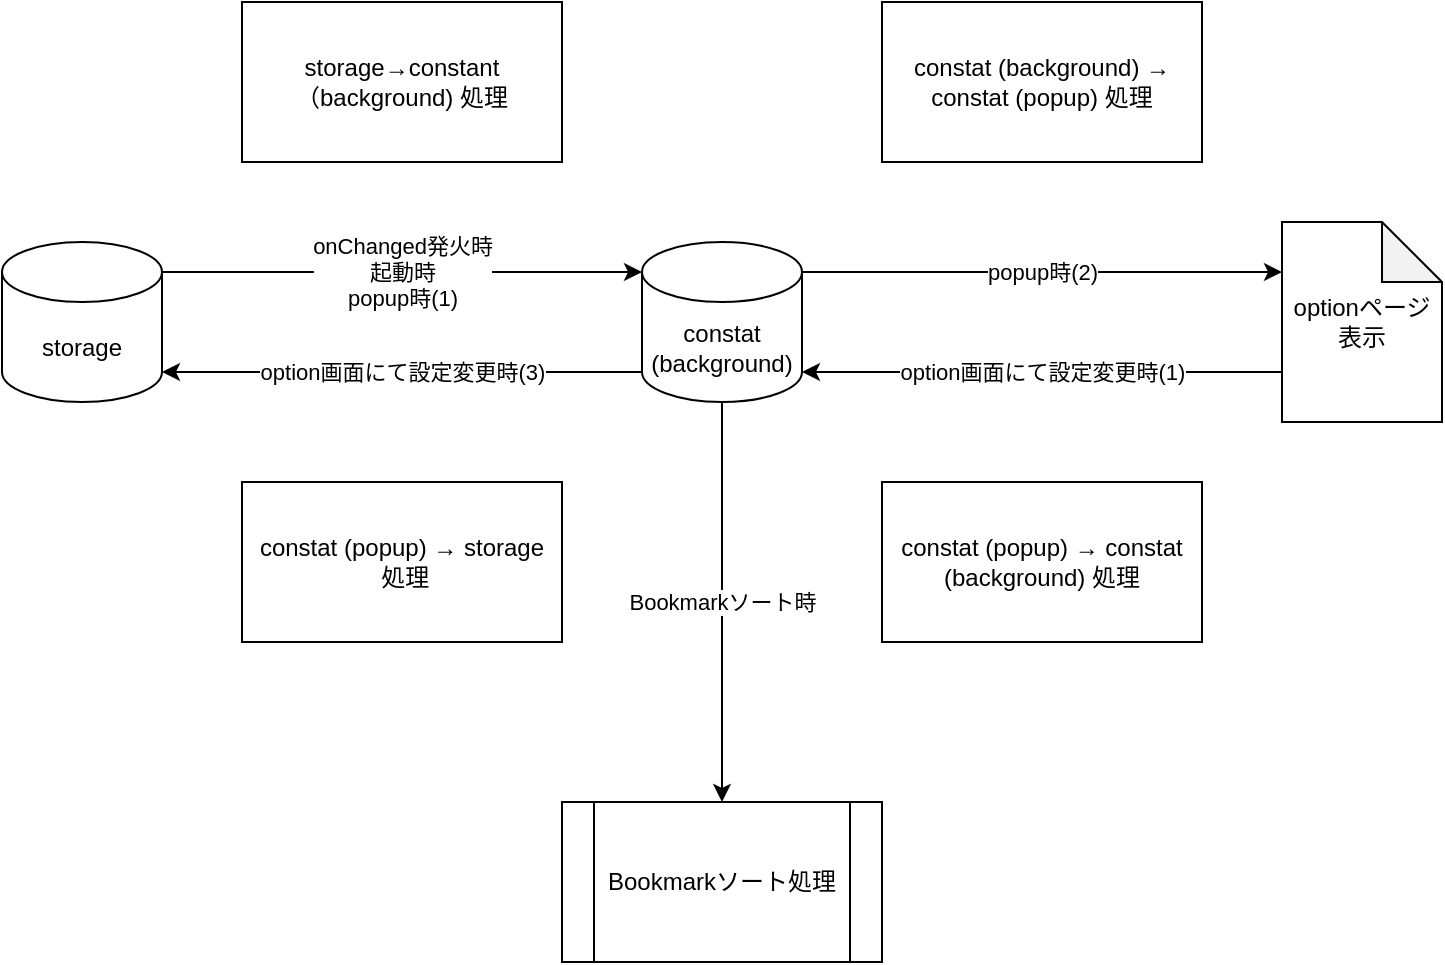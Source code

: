 <mxfile version="14.2.4" type="embed" pages="5">
    <diagram name="storage" id="58F00zRcIBFb2UCwRBtE">
        <mxGraphModel dx="1514" dy="1190" grid="1" gridSize="10" guides="1" tooltips="1" connect="1" arrows="1" fold="1" page="0" pageScale="1" pageWidth="827" pageHeight="1169" math="0" shadow="0">
            <root>
                <mxCell id="7rwBgxl0delBKILii6xo-0"/>
                <mxCell id="7rwBgxl0delBKILii6xo-1" parent="7rwBgxl0delBKILii6xo-0"/>
                <mxCell id="7rwBgxl0delBKILii6xo-2" style="edgeStyle=orthogonalEdgeStyle;rounded=0;orthogonalLoop=1;jettySize=auto;html=1;noEdgeStyle=1;orthogonal=1;exitX=1;exitY=0;exitDx=0;exitDy=15;exitPerimeter=0;" edge="1" parent="7rwBgxl0delBKILii6xo-1" source="7rwBgxl0delBKILii6xo-4" target="7rwBgxl0delBKILii6xo-9">
                    <mxGeometry relative="1" as="geometry"/>
                </mxCell>
                <mxCell id="7rwBgxl0delBKILii6xo-3" value="onChanged発火時&lt;br&gt;起動時&lt;br&gt;popup時(1)" style="edgeLabel;html=1;align=center;verticalAlign=middle;resizable=0;points=[];horizontal=1;" vertex="1" connectable="0" parent="7rwBgxl0delBKILii6xo-2">
                    <mxGeometry x="-0.136" y="-3" relative="1" as="geometry">
                        <mxPoint x="16.0" y="-3.0" as="offset"/>
                    </mxGeometry>
                </mxCell>
                <mxCell id="7rwBgxl0delBKILii6xo-4" value="storage" style="shape=cylinder3;whiteSpace=wrap;html=1;boundedLbl=1;backgroundOutline=1;size=15;" vertex="1" parent="7rwBgxl0delBKILii6xo-1">
                    <mxGeometry x="-120" width="80" height="80" as="geometry"/>
                </mxCell>
                <mxCell id="7rwBgxl0delBKILii6xo-5" value="option画面にて設定変更時(1)" style="edgeStyle=orthogonalEdgeStyle;rounded=0;orthogonalLoop=1;jettySize=auto;html=1;noEdgeStyle=1;orthogonal=1;entryX=1;entryY=1;entryDx=0;entryDy=-15;entryPerimeter=0;" edge="1" parent="7rwBgxl0delBKILii6xo-1" target="7rwBgxl0delBKILii6xo-9">
                    <mxGeometry relative="1" as="geometry">
                        <mxPoint x="520" y="65" as="sourcePoint"/>
                    </mxGeometry>
                </mxCell>
                <mxCell id="7rwBgxl0delBKILii6xo-7" value="popup時(2)" style="edgeStyle=orthogonalEdgeStyle;rounded=0;orthogonalLoop=1;jettySize=auto;html=1;noEdgeStyle=1;orthogonal=1;exitX=1;exitY=0;exitDx=0;exitDy=15;exitPerimeter=0;" edge="1" parent="7rwBgxl0delBKILii6xo-1" source="7rwBgxl0delBKILii6xo-9">
                    <mxGeometry relative="1" as="geometry">
                        <mxPoint as="offset"/>
                        <mxPoint x="520" y="15" as="targetPoint"/>
                    </mxGeometry>
                </mxCell>
                <mxCell id="7rwBgxl0delBKILii6xo-8" value="Bookmarkソート時" style="edgeStyle=orthogonalEdgeStyle;rounded=0;orthogonalLoop=1;jettySize=auto;html=1;" edge="1" parent="7rwBgxl0delBKILii6xo-1" source="7rwBgxl0delBKILii6xo-9" target="7rwBgxl0delBKILii6xo-13">
                    <mxGeometry relative="1" as="geometry"/>
                </mxCell>
                <mxCell id="7rwBgxl0delBKILii6xo-17" value="option画面にて設定変更時(3)" style="edgeStyle=orthogonalEdgeStyle;rounded=0;orthogonalLoop=1;jettySize=auto;html=1;entryX=1;entryY=1;entryDx=0;entryDy=-15;entryPerimeter=0;exitX=0;exitY=1;exitDx=0;exitDy=-15;exitPerimeter=0;" edge="1" parent="7rwBgxl0delBKILii6xo-1" source="7rwBgxl0delBKILii6xo-9" target="7rwBgxl0delBKILii6xo-4">
                    <mxGeometry relative="1" as="geometry"/>
                </mxCell>
                <mxCell id="7rwBgxl0delBKILii6xo-9" value="constat&lt;br&gt;(background)" style="shape=cylinder3;whiteSpace=wrap;html=1;boundedLbl=1;backgroundOutline=1;size=15;" vertex="1" parent="7rwBgxl0delBKILii6xo-1">
                    <mxGeometry x="200" width="80" height="80" as="geometry"/>
                </mxCell>
                <mxCell id="7rwBgxl0delBKILii6xo-12" value="optionページ表示" style="shape=note;whiteSpace=wrap;html=1;backgroundOutline=1;darkOpacity=0.05;" vertex="1" parent="7rwBgxl0delBKILii6xo-1">
                    <mxGeometry x="520" y="-10" width="80" height="100" as="geometry"/>
                </mxCell>
                <mxCell id="7rwBgxl0delBKILii6xo-13" value="Bookmarkソート処理" style="shape=process;whiteSpace=wrap;html=1;backgroundOutline=1;" vertex="1" parent="7rwBgxl0delBKILii6xo-1">
                    <mxGeometry x="160" y="280" width="160" height="80" as="geometry"/>
                </mxCell>
                <mxCell id="7rwBgxl0delBKILii6xo-14" value="storage→constant（background) 処理" style="rounded=0;whiteSpace=wrap;html=1;" vertex="1" parent="7rwBgxl0delBKILii6xo-1">
                    <mxGeometry y="-120" width="160" height="80" as="geometry"/>
                </mxCell>
                <mxCell id="7rwBgxl0delBKILii6xo-15" value="constat (background) → constat (popup) 処理" style="rounded=0;whiteSpace=wrap;html=1;" vertex="1" parent="7rwBgxl0delBKILii6xo-1">
                    <mxGeometry x="320" y="-120" width="160" height="80" as="geometry"/>
                </mxCell>
                <mxCell id="7rwBgxl0delBKILii6xo-16" value="constat (popup)&amp;nbsp;→&amp;nbsp;storage&lt;br&gt;&amp;nbsp;処理" style="rounded=0;whiteSpace=wrap;html=1;" vertex="1" parent="7rwBgxl0delBKILii6xo-1">
                    <mxGeometry y="120" width="160" height="80" as="geometry"/>
                </mxCell>
                <mxCell id="7rwBgxl0delBKILii6xo-19" value="constat (popup) → constat (background) 処理" style="rounded=0;whiteSpace=wrap;html=1;" vertex="1" parent="7rwBgxl0delBKILii6xo-1">
                    <mxGeometry x="320" y="120" width="160" height="80" as="geometry"/>
                </mxCell>
            </root>
        </mxGraphModel>
    </diagram>
    <diagram id="y0uw9rWYx2l4yKTMAj4F" name="Class diagram">
        <mxGraphModel dx="1114" dy="790" grid="1" gridSize="10" guides="1" tooltips="1" connect="1" arrows="1" fold="1" page="0" pageScale="1" pageWidth="827" pageHeight="1169" math="0" shadow="0">
            <root>
                <mxCell id="VcfuuTx357C6deGKTtjn-0"/>
                <mxCell id="VcfuuTx357C6deGKTtjn-1" parent="VcfuuTx357C6deGKTtjn-0"/>
                <mxCell id="2i-e0H_Hf7XHh9N_RgGq-8" style="edgeStyle=orthogonalEdgeStyle;rounded=0;orthogonalLoop=1;jettySize=auto;html=1;startArrow=none;startFill=0;endArrow=classic;endFill=1;noEdgeStyle=1;orthogonal=1;" parent="VcfuuTx357C6deGKTtjn-1" source="MZ_huUYpxMiRR9woeEHV-0" target="Ddwmpe-TnMiRihkDGdO9-0" edge="1">
                    <mxGeometry relative="1" as="geometry">
                        <Array as="points">
                            <mxPoint x="40" y="292"/>
                            <mxPoint x="40" y="330"/>
                            <mxPoint x="40" y="530"/>
                            <mxPoint x="40" y="530"/>
                            <mxPoint x="40" y="730"/>
                            <mxPoint x="72.5" y="768"/>
                        </Array>
                    </mxGeometry>
                </mxCell>
                <mxCell id="MZ_huUYpxMiRR9woeEHV-0" value="trigger.js" style="shape=note;whiteSpace=wrap;html=1;backgroundOutline=1;darkOpacity=0.05;" parent="VcfuuTx357C6deGKTtjn-1" vertex="1">
                    <mxGeometry y="180" width="80" height="100" as="geometry"/>
                </mxCell>
                <mxCell id="2i-e0H_Hf7XHh9N_RgGq-0" style="edgeStyle=orthogonalEdgeStyle;rounded=0;orthogonalLoop=1;jettySize=auto;html=1;noEdgeStyle=1;orthogonal=1;" parent="VcfuuTx357C6deGKTtjn-1" source="MZ_huUYpxMiRR9woeEHV-1" target="xda8yOPGz0SYs2gmApcZ-0" edge="1">
                    <mxGeometry relative="1" as="geometry">
                        <Array as="points">
                            <mxPoint x="135" y="1092"/>
                            <mxPoint x="165" y="1168"/>
                        </Array>
                    </mxGeometry>
                </mxCell>
                <mxCell id="2i-e0H_Hf7XHh9N_RgGq-1" style="edgeStyle=orthogonalEdgeStyle;rounded=0;orthogonalLoop=1;jettySize=auto;html=1;noEdgeStyle=1;orthogonal=1;" parent="VcfuuTx357C6deGKTtjn-1" source="MZ_huUYpxMiRR9woeEHV-1" target="xda8yOPGz0SYs2gmApcZ-1" edge="1">
                    <mxGeometry relative="1" as="geometry">
                        <Array as="points">
                            <mxPoint x="100" y="1092"/>
                            <mxPoint x="55" y="1168"/>
                        </Array>
                    </mxGeometry>
                </mxCell>
                <mxCell id="MZ_huUYpxMiRR9woeEHV-1" value="observer.js" style="shape=note;whiteSpace=wrap;html=1;backgroundOutline=1;darkOpacity=0.05;" parent="VcfuuTx357C6deGKTtjn-1" vertex="1">
                    <mxGeometry x="77.5" y="980" width="80" height="100" as="geometry"/>
                </mxCell>
                <mxCell id="5nhEzTgo1R7D6BdqEd6k-8" style="edgeStyle=orthogonalEdgeStyle;rounded=0;orthogonalLoop=1;jettySize=auto;html=1;noEdgeStyle=1;orthogonal=1;dashed=1;" parent="VcfuuTx357C6deGKTtjn-1" source="Ddwmpe-TnMiRihkDGdO9-0" target="MZ_huUYpxMiRR9woeEHV-1" edge="1">
                    <mxGeometry relative="1" as="geometry">
                        <Array as="points">
                            <mxPoint x="90" y="892"/>
                            <mxPoint x="100" y="968"/>
                        </Array>
                    </mxGeometry>
                </mxCell>
                <mxCell id="Ddwmpe-TnMiRihkDGdO9-0" value="constant.js" style="shape=note;whiteSpace=wrap;html=1;backgroundOutline=1;darkOpacity=0.05;" parent="VcfuuTx357C6deGKTtjn-1" vertex="1">
                    <mxGeometry x="50" y="780" width="80" height="100" as="geometry"/>
                </mxCell>
                <mxCell id="xda8yOPGz0SYs2gmApcZ-0" value="bookmark&lt;br&gt;sorter.js" style="shape=note;whiteSpace=wrap;html=1;backgroundOutline=1;darkOpacity=0.05;" parent="VcfuuTx357C6deGKTtjn-1" vertex="1">
                    <mxGeometry x="125" y="1180" width="80" height="100" as="geometry"/>
                </mxCell>
                <mxCell id="5nhEzTgo1R7D6BdqEd6k-10" style="edgeStyle=orthogonalEdgeStyle;rounded=0;orthogonalLoop=1;jettySize=auto;html=1;noEdgeStyle=1;orthogonal=1;" parent="VcfuuTx357C6deGKTtjn-1" source="xda8yOPGz0SYs2gmApcZ-1" target="5nhEzTgo1R7D6BdqEd6k-9" edge="1">
                    <mxGeometry relative="1" as="geometry">
                        <Array as="points">
                            <mxPoint x="55" y="1292"/>
                            <mxPoint x="55" y="1368"/>
                        </Array>
                    </mxGeometry>
                </mxCell>
                <mxCell id="xda8yOPGz0SYs2gmApcZ-1" value="aggregate.js" style="shape=note;whiteSpace=wrap;html=1;backgroundOutline=1;darkOpacity=0.05;" parent="VcfuuTx357C6deGKTtjn-1" vertex="1">
                    <mxGeometry x="15" y="1180" width="80" height="100" as="geometry"/>
                </mxCell>
                <mxCell id="5nhEzTgo1R7D6BdqEd6k-2" style="edgeStyle=orthogonalEdgeStyle;rounded=0;orthogonalLoop=1;jettySize=auto;html=1;noEdgeStyle=1;orthogonal=1;" parent="VcfuuTx357C6deGKTtjn-1" source="5nhEzTgo1R7D6BdqEd6k-0" target="5nhEzTgo1R7D6BdqEd6k-1" edge="1">
                    <mxGeometry relative="1" as="geometry">
                        <Array as="points">
                            <mxPoint x="110" y="492"/>
                            <mxPoint x="110" y="568"/>
                        </Array>
                    </mxGeometry>
                </mxCell>
                <mxCell id="5nhEzTgo1R7D6BdqEd6k-0" value="option&lt;br&gt;/sender.js" style="shape=note;whiteSpace=wrap;html=1;backgroundOutline=1;darkOpacity=0.05;" parent="VcfuuTx357C6deGKTtjn-1" vertex="1">
                    <mxGeometry x="70" y="380" width="80" height="100" as="geometry"/>
                </mxCell>
                <mxCell id="5nhEzTgo1R7D6BdqEd6k-3" style="edgeStyle=orthogonalEdgeStyle;rounded=0;orthogonalLoop=1;jettySize=auto;html=1;noEdgeStyle=1;orthogonal=1;" parent="VcfuuTx357C6deGKTtjn-1" source="5nhEzTgo1R7D6BdqEd6k-1" target="Ddwmpe-TnMiRihkDGdO9-0" edge="1">
                    <mxGeometry relative="1" as="geometry">
                        <Array as="points">
                            <mxPoint x="110" y="692"/>
                            <mxPoint x="107.5" y="768"/>
                        </Array>
                    </mxGeometry>
                </mxCell>
                <mxCell id="5nhEzTgo1R7D6BdqEd6k-1" value="option&lt;br&gt;/receiver.js" style="shape=note;whiteSpace=wrap;html=1;backgroundOutline=1;darkOpacity=0.05;" parent="VcfuuTx357C6deGKTtjn-1" vertex="1">
                    <mxGeometry x="70" y="580" width="80" height="100" as="geometry"/>
                </mxCell>
                <mxCell id="5nhEzTgo1R7D6BdqEd6k-5" style="edgeStyle=orthogonalEdgeStyle;rounded=0;orthogonalLoop=1;jettySize=auto;html=1;noEdgeStyle=1;orthogonal=1;" parent="VcfuuTx357C6deGKTtjn-1" source="5nhEzTgo1R7D6BdqEd6k-4" target="MZ_huUYpxMiRR9woeEHV-0" edge="1">
                    <mxGeometry relative="1" as="geometry">
                        <Array as="points">
                            <mxPoint x="113.333" y="92"/>
                            <mxPoint x="40" y="168"/>
                        </Array>
                    </mxGeometry>
                </mxCell>
                <mxCell id="5nhEzTgo1R7D6BdqEd6k-6" style="edgeStyle=orthogonalEdgeStyle;rounded=0;orthogonalLoop=1;jettySize=auto;html=1;noEdgeStyle=1;orthogonal=1;" parent="VcfuuTx357C6deGKTtjn-1" source="5nhEzTgo1R7D6BdqEd6k-4" target="MZ_huUYpxMiRR9woeEHV-1" edge="1">
                    <mxGeometry relative="1" as="geometry">
                        <Array as="points">
                            <mxPoint x="186.667" y="92"/>
                            <mxPoint x="220" y="130"/>
                            <mxPoint x="220" y="330"/>
                            <mxPoint x="220" y="330"/>
                            <mxPoint x="220" y="530"/>
                            <mxPoint x="220" y="530"/>
                            <mxPoint x="220" y="730"/>
                            <mxPoint x="220" y="730"/>
                            <mxPoint x="220" y="930"/>
                            <mxPoint x="135" y="968"/>
                        </Array>
                    </mxGeometry>
                </mxCell>
                <mxCell id="5nhEzTgo1R7D6BdqEd6k-7" style="edgeStyle=orthogonalEdgeStyle;rounded=0;orthogonalLoop=1;jettySize=auto;html=1;noEdgeStyle=1;orthogonal=1;" parent="VcfuuTx357C6deGKTtjn-1" source="5nhEzTgo1R7D6BdqEd6k-11" target="5nhEzTgo1R7D6BdqEd6k-0" edge="1">
                    <mxGeometry relative="1" as="geometry">
                        <Array as="points">
                            <mxPoint x="150" y="292"/>
                            <mxPoint x="110" y="368"/>
                        </Array>
                    </mxGeometry>
                </mxCell>
                <mxCell id="5nhEzTgo1R7D6BdqEd6k-12" style="edgeStyle=orthogonalEdgeStyle;rounded=0;orthogonalLoop=1;jettySize=auto;html=1;noEdgeStyle=1;orthogonal=1;" parent="VcfuuTx357C6deGKTtjn-1" source="5nhEzTgo1R7D6BdqEd6k-4" target="5nhEzTgo1R7D6BdqEd6k-11" edge="1">
                    <mxGeometry relative="1" as="geometry">
                        <Array as="points">
                            <mxPoint x="150" y="94"/>
                            <mxPoint x="150" y="168"/>
                        </Array>
                    </mxGeometry>
                </mxCell>
                <mxCell id="5nhEzTgo1R7D6BdqEd6k-4" value="base" style="ellipse;whiteSpace=wrap;html=1;" parent="VcfuuTx357C6deGKTtjn-1" vertex="1">
                    <mxGeometry x="90" width="120" height="80" as="geometry"/>
                </mxCell>
                <mxCell id="5nhEzTgo1R7D6BdqEd6k-9" value="setVisitPoint.js" style="shape=note;whiteSpace=wrap;html=1;backgroundOutline=1;darkOpacity=0.05;" parent="VcfuuTx357C6deGKTtjn-1" vertex="1">
                    <mxGeometry x="2.5" y="1380" width="105" height="100" as="geometry"/>
                </mxCell>
                <mxCell id="5nhEzTgo1R7D6BdqEd6k-11" value="option.html" style="shape=note;whiteSpace=wrap;html=1;backgroundOutline=1;darkOpacity=0.05;" parent="VcfuuTx357C6deGKTtjn-1" vertex="1">
                    <mxGeometry x="110" y="180" width="80" height="100" as="geometry"/>
                </mxCell>
            </root>
        </mxGraphModel>
    </diagram>
    <diagram name="Flow Chart 2.3.5" id="TchEWKc1IP5hT97KWRJ3">
        &#xa;        &#xa;&#xa;
        <mxGraphModel dx="1591" dy="1129" grid="1" gridSize="10" guides="1" tooltips="1" connect="1" arrows="1" fold="1" page="0" pageScale="1" pageWidth="827" pageHeight="1169" math="0" shadow="0">
            &#xa;            &#xa;&#xa;
            <root>
                &#xa;                &#xa;&#xa;
                <mxCell id="sz4gvAt_zWbiklJf3Lrj-0"/>
                &#xa;                &#xa;&#xa;
                <mxCell id="sz4gvAt_zWbiklJf3Lrj-1" parent="sz4gvAt_zWbiklJf3Lrj-0"/>
                &#xa;                &#xa;&#xa;
                <mxCell id="sz4gvAt_zWbiklJf3Lrj-2" style="edgeStyle=orthogonalEdgeStyle;rounded=0;orthogonalLoop=1;jettySize=auto;html=1;endArrow=classic;endFill=1;noEdgeStyle=1;orthogonal=1;exitX=1;exitY=0;exitDx=0;exitDy=0;" edge="1" parent="sz4gvAt_zWbiklJf3Lrj-1" source="sz4gvAt_zWbiklJf3Lrj-23" target="sz4gvAt_zWbiklJf3Lrj-7">
                    &#xa;                    &#xa;&#xa;
                    <mxGeometry relative="1" as="geometry">
                        &#xa;                        &#xa;&#xa;
                        <mxPoint x="617.5" y="580" as="sourcePoint"/>
                        &#xa;                        &#xa;&#xa;
                        <Array as="points">
                            &#xa;                            &#xa;&#xa;
                            <mxPoint x="451.25" y="1048"/>
                            &#xa;                            &#xa;&#xa;
                            <mxPoint x="680" y="1010"/>
                            &#xa;                            &#xa;&#xa;
                            <mxPoint x="680" y="850"/>
                            &#xa;                            &#xa;&#xa;
                            <mxPoint x="680" y="850"/>
                            &#xa;                            &#xa;&#xa;
                            <mxPoint x="680" y="690"/>
                            &#xa;                            &#xa;&#xa;
                            <mxPoint x="680" y="690"/>
                            &#xa;                            &#xa;&#xa;
                            <mxPoint x="680" y="530"/>
                            &#xa;                            &#xa;&#xa;
                            <mxPoint x="680" y="530"/>
                            &#xa;                            &#xa;&#xa;
                            <mxPoint x="680" y="240"/>
                            &#xa;                            &#xa;&#xa;
                            <mxPoint x="605" y="202"/>
                            &#xa;                            &#xa;&#xa;
                        </Array>
                        &#xa;                        &#xa;&#xa;
                    </mxGeometry>
                    &#xa;                    &#xa;&#xa;
                </mxCell>
                &#xa;                &#xa;&#xa;
                <mxCell id="sz4gvAt_zWbiklJf3Lrj-3" value="&lt;span&gt;処理の種類・数&lt;/span&gt;" style="shape=cylinder3;whiteSpace=wrap;html=1;boundedLbl=1;backgroundOutline=1;size=15;" vertex="1" parent="sz4gvAt_zWbiklJf3Lrj-1">
                    &#xa;                    &#xa;&#xa;
                    <mxGeometry x="740" width="180" height="80" as="geometry"/>
                    &#xa;                    &#xa;&#xa;
                </mxCell>
                &#xa;                &#xa;&#xa;
                <mxCell id="sz4gvAt_zWbiklJf3Lrj-4" style="edgeStyle=orthogonalEdgeStyle;rounded=0;orthogonalLoop=1;jettySize=auto;html=1;endArrow=classic;endFill=1;noEdgeStyle=1;orthogonal=1;" edge="1" parent="sz4gvAt_zWbiklJf3Lrj-1" source="sz4gvAt_zWbiklJf3Lrj-20" target="sz4gvAt_zWbiklJf3Lrj-27">
                    &#xa;                    &#xa;&#xa;
                    <mxGeometry relative="1" as="geometry">
                        &#xa;                        &#xa;&#xa;
                        <Array as="points">
                            &#xa;                            &#xa;&#xa;
                            <mxPoint x="545" y="492"/>
                            &#xa;                            &#xa;&#xa;
                            <mxPoint x="525" y="568"/>
                            &#xa;                            &#xa;&#xa;
                        </Array>
                        &#xa;                        &#xa;&#xa;
                        <mxPoint x="525" y="580" as="targetPoint"/>
                        &#xa;                        &#xa;&#xa;
                    </mxGeometry>
                    &#xa;                    &#xa;&#xa;
                </mxCell>
                &#xa;                &#xa;&#xa;
                <mxCell id="sz4gvAt_zWbiklJf3Lrj-5" style="edgeStyle=orthogonalEdgeStyle;rounded=0;orthogonalLoop=1;jettySize=auto;html=1;endArrow=classic;endFill=1;noEdgeStyle=1;orthogonal=1;" edge="1" parent="sz4gvAt_zWbiklJf3Lrj-1" source="sz4gvAt_zWbiklJf3Lrj-7" target="sz4gvAt_zWbiklJf3Lrj-15">
                    &#xa;                    &#xa;&#xa;
                    <mxGeometry relative="1" as="geometry">
                        &#xa;                        &#xa;&#xa;
                        <Array as="points">
                            &#xa;                            &#xa;&#xa;
                            <mxPoint x="485" y="202"/>
                            &#xa;                            &#xa;&#xa;
                            <mxPoint x="315" y="278"/>
                            &#xa;                            &#xa;&#xa;
                        </Array>
                        &#xa;                        &#xa;&#xa;
                    </mxGeometry>
                    &#xa;                    &#xa;&#xa;
                </mxCell>
                &#xa;                &#xa;&#xa;
                <mxCell id="sz4gvAt_zWbiklJf3Lrj-6" value="No" style="edgeLabel;html=1;align=center;verticalAlign=middle;resizable=0;points=[];" vertex="1" connectable="0" parent="sz4gvAt_zWbiklJf3Lrj-5">
                    &#xa;                    &#xa;&#xa;
                    <mxGeometry x="-0.32" relative="1" as="geometry">
                        &#xa;                        &#xa;&#xa;
                        <mxPoint as="offset"/>
                        &#xa;                        &#xa;&#xa;
                    </mxGeometry>
                    &#xa;                    &#xa;&#xa;
                </mxCell>
                &#xa;                &#xa;&#xa;
                <mxCell id="sz4gvAt_zWbiklJf3Lrj-7" value="処理の数&amp;gt;0&lt;br&gt;&amp;amp;&lt;br&gt;処理実行フラグ=false" style="rhombus;whiteSpace=wrap;html=1;" vertex="1" parent="sz4gvAt_zWbiklJf3Lrj-1">
                    &#xa;                    &#xa;&#xa;
                    <mxGeometry x="450" width="190" height="190" as="geometry"/>
                    &#xa;                    &#xa;&#xa;
                </mxCell>
                &#xa;                &#xa;&#xa;
                <mxCell id="sz4gvAt_zWbiklJf3Lrj-8" style="edgeStyle=orthogonalEdgeStyle;rounded=0;orthogonalLoop=1;jettySize=auto;html=1;endArrow=classic;endFill=1;noEdgeStyle=1;orthogonal=1;" edge="1" parent="sz4gvAt_zWbiklJf3Lrj-1" source="sz4gvAt_zWbiklJf3Lrj-9" target="sz4gvAt_zWbiklJf3Lrj-25">
                    &#xa;                    &#xa;&#xa;
                    <mxGeometry relative="1" as="geometry">
                        &#xa;                        &#xa;&#xa;
                        <mxPoint x="590" y="1020" as="targetPoint"/>
                        &#xa;                        &#xa;&#xa;
                        <Array as="points">
                            &#xa;                            &#xa;&#xa;
                            <mxPoint x="560" y="812"/>
                            &#xa;                            &#xa;&#xa;
                            <mxPoint x="465" y="888"/>
                            &#xa;                            &#xa;&#xa;
                        </Array>
                        &#xa;                        &#xa;&#xa;
                    </mxGeometry>
                    &#xa;                    &#xa;&#xa;
                </mxCell>
                &#xa;                &#xa;&#xa;
                <mxCell id="sz4gvAt_zWbiklJf3Lrj-9" value="実処理" style="shape=process;whiteSpace=wrap;html=1;backgroundOutline=1;" vertex="1" parent="sz4gvAt_zWbiklJf3Lrj-1">
                    &#xa;                    &#xa;&#xa;
                    <mxGeometry x="500" y="740" width="120" height="60" as="geometry"/>
                    &#xa;                    &#xa;&#xa;
                </mxCell>
                &#xa;                &#xa;&#xa;
                <mxCell id="sz4gvAt_zWbiklJf3Lrj-10" value="処理実行フラグ" style="shape=cylinder3;whiteSpace=wrap;html=1;boundedLbl=1;backgroundOutline=1;size=15;" vertex="1" parent="sz4gvAt_zWbiklJf3Lrj-1">
                    &#xa;                    &#xa;&#xa;
                    <mxGeometry x="980" width="200" height="80" as="geometry"/>
                    &#xa;                    &#xa;&#xa;
                </mxCell>
                &#xa;                &#xa;&#xa;
                <mxCell id="sz4gvAt_zWbiklJf3Lrj-11" style="edgeStyle=orthogonalEdgeStyle;rounded=0;orthogonalLoop=1;jettySize=auto;html=1;endArrow=classic;endFill=1;noEdgeStyle=1;orthogonal=1;" edge="1" parent="sz4gvAt_zWbiklJf3Lrj-1" source="sz4gvAt_zWbiklJf3Lrj-15" target="sz4gvAt_zWbiklJf3Lrj-17">
                    &#xa;                    &#xa;&#xa;
                    <mxGeometry relative="1" as="geometry">
                        &#xa;                        &#xa;&#xa;
                        <Array as="points">
                            &#xa;                            &#xa;&#xa;
                            <mxPoint x="270" y="492"/>
                            &#xa;                            &#xa;&#xa;
                            <mxPoint x="318.75" y="568"/>
                            &#xa;                            &#xa;&#xa;
                        </Array>
                        &#xa;                        &#xa;&#xa;
                        <mxPoint x="318.75" y="580" as="targetPoint"/>
                        &#xa;                        &#xa;&#xa;
                    </mxGeometry>
                    &#xa;                    &#xa;&#xa;
                </mxCell>
                &#xa;                &#xa;&#xa;
                <mxCell id="sz4gvAt_zWbiklJf3Lrj-12" value="Yes" style="edgeLabel;html=1;align=center;verticalAlign=middle;resizable=0;points=[];" vertex="1" connectable="0" parent="sz4gvAt_zWbiklJf3Lrj-11">
                    &#xa;                    &#xa;&#xa;
                    <mxGeometry x="-0.245" y="2" relative="1" as="geometry">
                        &#xa;                        &#xa;&#xa;
                        <mxPoint x="-3.29" y="-19.81" as="offset"/>
                        &#xa;                        &#xa;&#xa;
                    </mxGeometry>
                    &#xa;                    &#xa;&#xa;
                </mxCell>
                &#xa;                &#xa;&#xa;
                <mxCell id="sz4gvAt_zWbiklJf3Lrj-13" style="edgeStyle=orthogonalEdgeStyle;rounded=0;orthogonalLoop=1;jettySize=auto;html=1;endArrow=classic;endFill=1;noEdgeStyle=1;orthogonal=1;" edge="1" parent="sz4gvAt_zWbiklJf3Lrj-1" source="sz4gvAt_zWbiklJf3Lrj-15" target="sz4gvAt_zWbiklJf3Lrj-23">
                    &#xa;                    &#xa;&#xa;
                    <mxGeometry relative="1" as="geometry">
                        &#xa;                        &#xa;&#xa;
                        <mxPoint x="560" y="580" as="targetPoint"/>
                        &#xa;                        &#xa;&#xa;
                        <Array as="points">
                            &#xa;                            &#xa;&#xa;
                            <mxPoint x="360" y="492"/>
                            &#xa;                            &#xa;&#xa;
                            <mxPoint x="415" y="530"/>
                            &#xa;                            &#xa;&#xa;
                            <mxPoint x="415" y="690"/>
                            &#xa;                            &#xa;&#xa;
                            <mxPoint x="470" y="690"/>
                            &#xa;                            &#xa;&#xa;
                            <mxPoint x="470" y="850"/>
                            &#xa;                            &#xa;&#xa;
                            <mxPoint x="355" y="850"/>
                            &#xa;                            &#xa;&#xa;
                            <mxPoint x="355" y="1010"/>
                            &#xa;                            &#xa;&#xa;
                            <mxPoint x="396.25" y="1046"/>
                            &#xa;                            &#xa;&#xa;
                        </Array>
                        &#xa;                        &#xa;&#xa;
                    </mxGeometry>
                    &#xa;                    &#xa;&#xa;
                </mxCell>
                &#xa;                &#xa;&#xa;
                <mxCell id="sz4gvAt_zWbiklJf3Lrj-14" value="No" style="edgeLabel;html=1;align=center;verticalAlign=middle;resizable=0;points=[];" vertex="1" connectable="0" parent="sz4gvAt_zWbiklJf3Lrj-13">
                    &#xa;                    &#xa;&#xa;
                    <mxGeometry x="-0.867" y="-1" relative="1" as="geometry">
                        &#xa;                        &#xa;&#xa;
                        <mxPoint x="4.44" y="-3.18" as="offset"/>
                        &#xa;                        &#xa;&#xa;
                    </mxGeometry>
                    &#xa;                    &#xa;&#xa;
                </mxCell>
                &#xa;                &#xa;&#xa;
                <mxCell id="sz4gvAt_zWbiklJf3Lrj-15" value="処理実行フラグ=true" style="rhombus;whiteSpace=wrap;html=1;" vertex="1" parent="sz4gvAt_zWbiklJf3Lrj-1">
                    &#xa;                    &#xa;&#xa;
                    <mxGeometry x="220" y="290" width="190" height="190" as="geometry"/>
                    &#xa;                    &#xa;&#xa;
                </mxCell>
                &#xa;                &#xa;&#xa;
                <mxCell id="sz4gvAt_zWbiklJf3Lrj-16" style="edgeStyle=orthogonalEdgeStyle;rounded=0;orthogonalLoop=1;jettySize=auto;html=1;endArrow=classic;endFill=1;noEdgeStyle=1;orthogonal=1;" edge="1" parent="sz4gvAt_zWbiklJf3Lrj-1" source="sz4gvAt_zWbiklJf3Lrj-17" target="sz4gvAt_zWbiklJf3Lrj-19">
                    &#xa;                    &#xa;&#xa;
                    <mxGeometry relative="1" as="geometry">
                        &#xa;                        &#xa;&#xa;
                        <Array as="points">
                            &#xa;                            &#xa;&#xa;
                            <mxPoint x="318.75" y="652"/>
                            &#xa;                            &#xa;&#xa;
                            <mxPoint x="322.5" y="728"/>
                            &#xa;                            &#xa;&#xa;
                        </Array>
                        &#xa;                        &#xa;&#xa;
                    </mxGeometry>
                    &#xa;                    &#xa;&#xa;
                </mxCell>
                &#xa;                &#xa;&#xa;
                <mxCell id="sz4gvAt_zWbiklJf3Lrj-17" value="&lt;span&gt;ブックマークの整理&lt;/span&gt;" style="shape=process;whiteSpace=wrap;html=1;backgroundOutline=1;" vertex="1" parent="sz4gvAt_zWbiklJf3Lrj-1">
                    &#xa;                    &#xa;&#xa;
                    <mxGeometry x="258.75" y="580" width="120" height="60" as="geometry"/>
                    &#xa;                    &#xa;&#xa;
                </mxCell>
                &#xa;                &#xa;&#xa;
                <mxCell id="sz4gvAt_zWbiklJf3Lrj-18" style="edgeStyle=orthogonalEdgeStyle;rounded=0;orthogonalLoop=1;jettySize=auto;html=1;endArrow=classic;endFill=1;noEdgeStyle=1;orthogonal=1;" edge="1" parent="sz4gvAt_zWbiklJf3Lrj-1" source="sz4gvAt_zWbiklJf3Lrj-19" target="sz4gvAt_zWbiklJf3Lrj-23">
                    &#xa;                    &#xa;&#xa;
                    <mxGeometry relative="1" as="geometry">
                        &#xa;                        &#xa;&#xa;
                        <Array as="points">
                            &#xa;                            &#xa;&#xa;
                            <mxPoint x="322.5" y="812"/>
                            &#xa;                            &#xa;&#xa;
                            <mxPoint x="325" y="850"/>
                            &#xa;                            &#xa;&#xa;
                            <mxPoint x="325" y="1010"/>
                            &#xa;                            &#xa;&#xa;
                            <mxPoint x="368.75" y="1048"/>
                            &#xa;                            &#xa;&#xa;
                        </Array>
                        &#xa;                        &#xa;&#xa;
                    </mxGeometry>
                    &#xa;                    &#xa;&#xa;
                </mxCell>
                &#xa;                &#xa;&#xa;
                <mxCell id="sz4gvAt_zWbiklJf3Lrj-19" value="処理実行フラグ==false" style="rounded=0;whiteSpace=wrap;html=1;" vertex="1" parent="sz4gvAt_zWbiklJf3Lrj-1">
                    &#xa;                    &#xa;&#xa;
                    <mxGeometry x="217.5" y="740" width="210" height="60" as="geometry"/>
                    &#xa;                    &#xa;&#xa;
                </mxCell>
                &#xa;                &#xa;&#xa;
                <mxCell id="sz4gvAt_zWbiklJf3Lrj-20" value="処理実行フラグ==true" style="rounded=0;whiteSpace=wrap;html=1;" vertex="1" parent="sz4gvAt_zWbiklJf3Lrj-1">
                    &#xa;                    &#xa;&#xa;
                    <mxGeometry x="440" y="355" width="210" height="60" as="geometry"/>
                    &#xa;                    &#xa;&#xa;
                </mxCell>
                &#xa;                &#xa;&#xa;
                <mxCell id="sz4gvAt_zWbiklJf3Lrj-21" style="edgeStyle=orthogonalEdgeStyle;rounded=0;orthogonalLoop=1;jettySize=auto;html=1;endArrow=classic;endFill=1;noEdgeStyle=1;orthogonal=1;" edge="1" parent="sz4gvAt_zWbiklJf3Lrj-1" source="sz4gvAt_zWbiklJf3Lrj-7" target="sz4gvAt_zWbiklJf3Lrj-20">
                    &#xa;                    &#xa;&#xa;
                    <mxGeometry relative="1" as="geometry">
                        &#xa;                        &#xa;&#xa;
                        <mxPoint x="560" y="410" as="sourcePoint"/>
                        &#xa;                        &#xa;&#xa;
                        <mxPoint x="700" y="460" as="targetPoint"/>
                        &#xa;                        &#xa;&#xa;
                        <Array as="points">
                            &#xa;                            &#xa;&#xa;
                            <mxPoint x="545" y="204"/>
                            &#xa;                            &#xa;&#xa;
                            <mxPoint x="545" y="278"/>
                            &#xa;                            &#xa;&#xa;
                        </Array>
                        &#xa;                        &#xa;&#xa;
                    </mxGeometry>
                    &#xa;                    &#xa;&#xa;
                </mxCell>
                &#xa;                &#xa;&#xa;
                <mxCell id="sz4gvAt_zWbiklJf3Lrj-22" value="Yes" style="edgeLabel;html=1;align=center;verticalAlign=middle;resizable=0;points=[];" vertex="1" connectable="0" parent="sz4gvAt_zWbiklJf3Lrj-21">
                    &#xa;                    &#xa;&#xa;
                    <mxGeometry x="-0.388" y="3" relative="1" as="geometry">
                        &#xa;                        &#xa;&#xa;
                        <mxPoint x="-3" y="-0.83" as="offset"/>
                        &#xa;                        &#xa;&#xa;
                    </mxGeometry>
                    &#xa;                    &#xa;&#xa;
                </mxCell>
                &#xa;                &#xa;&#xa;
                <mxCell id="sz4gvAt_zWbiklJf3Lrj-23" value="&lt;span&gt;監視処理（常駐）&lt;/span&gt;" style="ellipse;whiteSpace=wrap;html=1;" vertex="1" parent="sz4gvAt_zWbiklJf3Lrj-1">
                    &#xa;                    &#xa;&#xa;
                    <mxGeometry x="350" y="1060" width="120" height="80" as="geometry"/>
                    &#xa;                    &#xa;&#xa;
                </mxCell>
                &#xa;                &#xa;&#xa;
                <mxCell id="sz4gvAt_zWbiklJf3Lrj-24" style="edgeStyle=orthogonalEdgeStyle;rounded=0;orthogonalLoop=1;jettySize=auto;html=1;endArrow=classic;endFill=1;noEdgeStyle=1;orthogonal=1;" edge="1" parent="sz4gvAt_zWbiklJf3Lrj-1" source="sz4gvAt_zWbiklJf3Lrj-25" target="sz4gvAt_zWbiklJf3Lrj-23">
                    &#xa;                    &#xa;&#xa;
                    <mxGeometry relative="1" as="geometry">
                        &#xa;                        &#xa;&#xa;
                        <Array as="points">
                            &#xa;                            &#xa;&#xa;
                            <mxPoint x="465" y="972"/>
                            &#xa;                            &#xa;&#xa;
                            <mxPoint x="423.75" y="1046"/>
                            &#xa;                            &#xa;&#xa;
                        </Array>
                        &#xa;                        &#xa;&#xa;
                        <mxPoint x="465" y="1220" as="targetPoint"/>
                        &#xa;                        &#xa;&#xa;
                    </mxGeometry>
                    &#xa;                    &#xa;&#xa;
                </mxCell>
                &#xa;                &#xa;&#xa;
                <mxCell id="sz4gvAt_zWbiklJf3Lrj-25" value="処理を実施した奴を削除" style="rounded=0;whiteSpace=wrap;html=1;" vertex="1" parent="sz4gvAt_zWbiklJf3Lrj-1">
                    &#xa;                    &#xa;&#xa;
                    <mxGeometry x="385" y="900" width="160" height="60" as="geometry"/>
                    &#xa;                    &#xa;&#xa;
                </mxCell>
                &#xa;                &#xa;&#xa;
                <mxCell id="sz4gvAt_zWbiklJf3Lrj-26" style="edgeStyle=orthogonalEdgeStyle;rounded=0;orthogonalLoop=1;jettySize=auto;html=1;noEdgeStyle=1;orthogonal=1;" edge="1" parent="sz4gvAt_zWbiklJf3Lrj-1" source="sz4gvAt_zWbiklJf3Lrj-27" target="sz4gvAt_zWbiklJf3Lrj-9">
                    &#xa;                    &#xa;&#xa;
                    <mxGeometry relative="1" as="geometry">
                        &#xa;                        &#xa;&#xa;
                        <mxPoint x="525" y="800" as="sourcePoint"/>
                        &#xa;                        &#xa;&#xa;
                        <Array as="points">
                            &#xa;                            &#xa;&#xa;
                            <mxPoint x="525" y="652"/>
                            &#xa;                            &#xa;&#xa;
                            <mxPoint x="560" y="728"/>
                            &#xa;                            &#xa;&#xa;
                        </Array>
                        &#xa;                        &#xa;&#xa;
                    </mxGeometry>
                    &#xa;                    &#xa;&#xa;
                </mxCell>
                &#xa;                &#xa;&#xa;
                <mxCell id="sz4gvAt_zWbiklJf3Lrj-27" value="処理の種類を分類" style="whiteSpace=wrap;html=1;" vertex="1" parent="sz4gvAt_zWbiklJf3Lrj-1">
                    &#xa;                    &#xa;&#xa;
                    <mxGeometry x="465" y="580" width="120" height="60" as="geometry"/>
                    &#xa;                    &#xa;&#xa;
                </mxCell>
                &#xa;                &#xa;&#xa;
                <mxCell id="sz4gvAt_zWbiklJf3Lrj-28" value="Trigger" style="ellipse;whiteSpace=wrap;html=1;" vertex="1" parent="sz4gvAt_zWbiklJf3Lrj-1">
                    &#xa;                    &#xa;&#xa;
                    <mxGeometry x="20" width="120" height="80" as="geometry"/>
                    &#xa;                    &#xa;&#xa;
                </mxCell>
                &#xa;                &#xa;&#xa;
                <mxCell id="sz4gvAt_zWbiklJf3Lrj-29" value="処理の種類をDBに追加" style="rounded=0;whiteSpace=wrap;html=1;" vertex="1" parent="sz4gvAt_zWbiklJf3Lrj-1">
                    &#xa;                    &#xa;&#xa;
                    <mxGeometry y="180" width="160" height="60" as="geometry"/>
                    &#xa;                    &#xa;&#xa;
                </mxCell>
                &#xa;                &#xa;&#xa;
                <mxCell id="sz4gvAt_zWbiklJf3Lrj-30" style="edgeStyle=orthogonalEdgeStyle;rounded=0;orthogonalLoop=1;jettySize=auto;html=1;endArrow=classic;endFill=1;noEdgeStyle=1;orthogonal=1;" edge="1" parent="sz4gvAt_zWbiklJf3Lrj-1" source="sz4gvAt_zWbiklJf3Lrj-28" target="sz4gvAt_zWbiklJf3Lrj-29">
                    &#xa;                    &#xa;&#xa;
                    <mxGeometry x="-420" y="110" as="geometry">
                        &#xa;                        &#xa;&#xa;
                        <Array as="points">
                            &#xa;                            &#xa;&#xa;
                            <mxPoint x="80" y="92"/>
                            &#xa;                            &#xa;&#xa;
                            <mxPoint x="80" y="168"/>
                            &#xa;                            &#xa;&#xa;
                        </Array>
                        &#xa;                        &#xa;&#xa;
                        <mxPoint x="-315" y="310" as="targetPoint"/>
                        &#xa;                        &#xa;&#xa;
                    </mxGeometry>
                    &#xa;                    &#xa;&#xa;
                </mxCell>
                &#xa;                &#xa;&#xa;
                <mxCell id="sz4gvAt_zWbiklJf3Lrj-31" value="&lt;span&gt;一時的なnode変数&lt;/span&gt;" style="shape=cylinder3;whiteSpace=wrap;html=1;boundedLbl=1;backgroundOutline=1;size=15;" vertex="1" parent="sz4gvAt_zWbiklJf3Lrj-1">
                    &#xa;                    &#xa;&#xa;
                    <mxGeometry x="1240" width="180" height="70" as="geometry"/>
                    &#xa;                    &#xa;&#xa;
                </mxCell>
                &#xa;                &#xa;&#xa;
            </root>
            &#xa;            &#xa;&#xa;
        </mxGraphModel>
        &#xa;        &#xa;&#xa;
    </diagram>
    <diagram name="Flow Chart 0.2.0" id="Ds_H4xfdDPuSLCJe1bod">
        &#xa;        &#xa;&#xa;
        <mxGraphModel dx="2228" dy="1580" grid="1" gridSize="10" guides="1" tooltips="1" connect="1" arrows="1" fold="1" page="0" pageScale="1" pageWidth="827" pageHeight="1169" math="0" shadow="0">
            &#xa;            &#xa;&#xa;
            <root>
                &#xa;                &#xa;&#xa;
                <mxCell id="0qINFHOwI4DMTrAWksQM-0"/>
                &#xa;                &#xa;&#xa;
                <mxCell id="0qINFHOwI4DMTrAWksQM-1" parent="0qINFHOwI4DMTrAWksQM-0"/>
                &#xa;                &#xa;&#xa;
                <mxCell id="0qINFHOwI4DMTrAWksQM-2" style="edgeStyle=orthogonalEdgeStyle;rounded=0;orthogonalLoop=1;jettySize=auto;html=1;endArrow=classic;endFill=1;noEdgeStyle=1;orthogonal=1;exitX=1;exitY=0;exitDx=0;exitDy=0;" parent="0qINFHOwI4DMTrAWksQM-1" source="0qINFHOwI4DMTrAWksQM-23" target="0qINFHOwI4DMTrAWksQM-7" edge="1">
                    &#xa;                    &#xa;&#xa;
                    <mxGeometry relative="1" as="geometry">
                        &#xa;                        &#xa;&#xa;
                        <mxPoint x="617.5" y="580" as="sourcePoint"/>
                        &#xa;                        &#xa;&#xa;
                        <Array as="points">
                            &#xa;                            &#xa;&#xa;
                            <mxPoint x="451.25" y="1048"/>
                            &#xa;                            &#xa;&#xa;
                            <mxPoint x="680" y="1010"/>
                            &#xa;                            &#xa;&#xa;
                            <mxPoint x="680" y="850"/>
                            &#xa;                            &#xa;&#xa;
                            <mxPoint x="680" y="850"/>
                            &#xa;                            &#xa;&#xa;
                            <mxPoint x="680" y="690"/>
                            &#xa;                            &#xa;&#xa;
                            <mxPoint x="680" y="690"/>
                            &#xa;                            &#xa;&#xa;
                            <mxPoint x="680" y="530"/>
                            &#xa;                            &#xa;&#xa;
                            <mxPoint x="680" y="530"/>
                            &#xa;                            &#xa;&#xa;
                            <mxPoint x="680" y="240"/>
                            &#xa;                            &#xa;&#xa;
                            <mxPoint x="605" y="202"/>
                            &#xa;                            &#xa;&#xa;
                        </Array>
                        &#xa;                        &#xa;&#xa;
                    </mxGeometry>
                    &#xa;                    &#xa;&#xa;
                </mxCell>
                &#xa;                &#xa;&#xa;
                <mxCell id="0qINFHOwI4DMTrAWksQM-3" value="&lt;span&gt;処理の種類・数&lt;/span&gt;" style="shape=cylinder3;whiteSpace=wrap;html=1;boundedLbl=1;backgroundOutline=1;size=15;" parent="0qINFHOwI4DMTrAWksQM-1" vertex="1">
                    &#xa;                    &#xa;&#xa;
                    <mxGeometry x="740" width="180" height="80" as="geometry"/>
                    &#xa;                    &#xa;&#xa;
                </mxCell>
                &#xa;                &#xa;&#xa;
                <mxCell id="0qINFHOwI4DMTrAWksQM-4" style="edgeStyle=orthogonalEdgeStyle;rounded=0;orthogonalLoop=1;jettySize=auto;html=1;endArrow=classic;endFill=1;noEdgeStyle=1;orthogonal=1;" parent="0qINFHOwI4DMTrAWksQM-1" source="0qINFHOwI4DMTrAWksQM-20" target="0qINFHOwI4DMTrAWksQM-34" edge="1">
                    &#xa;                    &#xa;&#xa;
                    <mxGeometry relative="1" as="geometry">
                        &#xa;                        &#xa;&#xa;
                        <Array as="points">
                            &#xa;                            &#xa;&#xa;
                            <mxPoint x="545" y="492"/>
                            &#xa;                            &#xa;&#xa;
                            <mxPoint x="525" y="568"/>
                            &#xa;                            &#xa;&#xa;
                        </Array>
                        &#xa;                        &#xa;&#xa;
                        <mxPoint x="525" y="580" as="targetPoint"/>
                        &#xa;                        &#xa;&#xa;
                    </mxGeometry>
                    &#xa;                    &#xa;&#xa;
                </mxCell>
                &#xa;                &#xa;&#xa;
                <mxCell id="0qINFHOwI4DMTrAWksQM-5" style="edgeStyle=orthogonalEdgeStyle;rounded=0;orthogonalLoop=1;jettySize=auto;html=1;endArrow=classic;endFill=1;noEdgeStyle=1;orthogonal=1;" parent="0qINFHOwI4DMTrAWksQM-1" source="0qINFHOwI4DMTrAWksQM-7" target="0qINFHOwI4DMTrAWksQM-15" edge="1">
                    &#xa;                    &#xa;&#xa;
                    <mxGeometry relative="1" as="geometry">
                        &#xa;                        &#xa;&#xa;
                        <Array as="points">
                            &#xa;                            &#xa;&#xa;
                            <mxPoint x="485" y="202"/>
                            &#xa;                            &#xa;&#xa;
                            <mxPoint x="315" y="278"/>
                            &#xa;                            &#xa;&#xa;
                        </Array>
                        &#xa;                        &#xa;&#xa;
                    </mxGeometry>
                    &#xa;                    &#xa;&#xa;
                </mxCell>
                &#xa;                &#xa;&#xa;
                <mxCell id="0qINFHOwI4DMTrAWksQM-6" value="No" style="edgeLabel;html=1;align=center;verticalAlign=middle;resizable=0;points=[];" parent="0qINFHOwI4DMTrAWksQM-5" vertex="1" connectable="0">
                    &#xa;                    &#xa;&#xa;
                    <mxGeometry x="-0.32" relative="1" as="geometry">
                        &#xa;                        &#xa;&#xa;
                        <mxPoint as="offset"/>
                        &#xa;                        &#xa;&#xa;
                    </mxGeometry>
                    &#xa;                    &#xa;&#xa;
                </mxCell>
                &#xa;                &#xa;&#xa;
                <mxCell id="0qINFHOwI4DMTrAWksQM-7" value="処理の数&amp;gt;0&lt;br&gt;&amp;amp;&lt;br&gt;処理実行フラグ=false" style="rhombus;whiteSpace=wrap;html=1;" parent="0qINFHOwI4DMTrAWksQM-1" vertex="1">
                    &#xa;                    &#xa;&#xa;
                    <mxGeometry x="450" width="190" height="190" as="geometry"/>
                    &#xa;                    &#xa;&#xa;
                </mxCell>
                &#xa;                &#xa;&#xa;
                <mxCell id="0qINFHOwI4DMTrAWksQM-8" style="edgeStyle=orthogonalEdgeStyle;rounded=0;orthogonalLoop=1;jettySize=auto;html=1;endArrow=classic;endFill=1;noEdgeStyle=1;orthogonal=1;" parent="0qINFHOwI4DMTrAWksQM-1" source="0qINFHOwI4DMTrAWksQM-9" target="0qINFHOwI4DMTrAWksQM-25" edge="1">
                    &#xa;                    &#xa;&#xa;
                    <mxGeometry relative="1" as="geometry">
                        &#xa;                        &#xa;&#xa;
                        <mxPoint x="590" y="1020" as="targetPoint"/>
                        &#xa;                        &#xa;&#xa;
                        <Array as="points">
                            &#xa;                            &#xa;&#xa;
                            <mxPoint x="560" y="812"/>
                            &#xa;                            &#xa;&#xa;
                            <mxPoint x="465" y="888"/>
                            &#xa;                            &#xa;&#xa;
                        </Array>
                        &#xa;                        &#xa;&#xa;
                    </mxGeometry>
                    &#xa;                    &#xa;&#xa;
                </mxCell>
                &#xa;                &#xa;&#xa;
                <mxCell id="0qINFHOwI4DMTrAWksQM-9" value="実処理" style="shape=process;whiteSpace=wrap;html=1;backgroundOutline=1;" parent="0qINFHOwI4DMTrAWksQM-1" vertex="1">
                    &#xa;                    &#xa;&#xa;
                    <mxGeometry x="500" y="740" width="120" height="60" as="geometry"/>
                    &#xa;                    &#xa;&#xa;
                </mxCell>
                &#xa;                &#xa;&#xa;
                <mxCell id="0qINFHOwI4DMTrAWksQM-10" value="処理実行フラグ" style="shape=cylinder3;whiteSpace=wrap;html=1;boundedLbl=1;backgroundOutline=1;size=15;" parent="0qINFHOwI4DMTrAWksQM-1" vertex="1">
                    &#xa;                    &#xa;&#xa;
                    <mxGeometry x="980" width="200" height="80" as="geometry"/>
                    &#xa;                    &#xa;&#xa;
                </mxCell>
                &#xa;                &#xa;&#xa;
                <mxCell id="0qINFHOwI4DMTrAWksQM-11" style="edgeStyle=orthogonalEdgeStyle;rounded=0;orthogonalLoop=1;jettySize=auto;html=1;endArrow=classic;endFill=1;noEdgeStyle=1;orthogonal=1;" parent="0qINFHOwI4DMTrAWksQM-1" source="0qINFHOwI4DMTrAWksQM-15" target="0qINFHOwI4DMTrAWksQM-17" edge="1">
                    &#xa;                    &#xa;&#xa;
                    <mxGeometry relative="1" as="geometry">
                        &#xa;                        &#xa;&#xa;
                        <Array as="points">
                            &#xa;                            &#xa;&#xa;
                            <mxPoint x="270" y="492"/>
                            &#xa;                            &#xa;&#xa;
                            <mxPoint x="318.75" y="568"/>
                            &#xa;                            &#xa;&#xa;
                        </Array>
                        &#xa;                        &#xa;&#xa;
                        <mxPoint x="318.75" y="580" as="targetPoint"/>
                        &#xa;                        &#xa;&#xa;
                    </mxGeometry>
                    &#xa;                    &#xa;&#xa;
                </mxCell>
                &#xa;                &#xa;&#xa;
                <mxCell id="0qINFHOwI4DMTrAWksQM-12" value="Yes" style="edgeLabel;html=1;align=center;verticalAlign=middle;resizable=0;points=[];" parent="0qINFHOwI4DMTrAWksQM-11" vertex="1" connectable="0">
                    &#xa;                    &#xa;&#xa;
                    <mxGeometry x="-0.245" y="2" relative="1" as="geometry">
                        &#xa;                        &#xa;&#xa;
                        <mxPoint x="-3.29" y="-19.81" as="offset"/>
                        &#xa;                        &#xa;&#xa;
                    </mxGeometry>
                    &#xa;                    &#xa;&#xa;
                </mxCell>
                &#xa;                &#xa;&#xa;
                <mxCell id="0qINFHOwI4DMTrAWksQM-13" style="edgeStyle=orthogonalEdgeStyle;rounded=0;orthogonalLoop=1;jettySize=auto;html=1;endArrow=classic;endFill=1;noEdgeStyle=1;orthogonal=1;" parent="0qINFHOwI4DMTrAWksQM-1" source="0qINFHOwI4DMTrAWksQM-15" target="0qINFHOwI4DMTrAWksQM-23" edge="1">
                    &#xa;                    &#xa;&#xa;
                    <mxGeometry relative="1" as="geometry">
                        &#xa;                        &#xa;&#xa;
                        <mxPoint x="560" y="580" as="targetPoint"/>
                        &#xa;                        &#xa;&#xa;
                        <Array as="points">
                            &#xa;                            &#xa;&#xa;
                            <mxPoint x="360" y="492"/>
                            &#xa;                            &#xa;&#xa;
                            <mxPoint x="415" y="530"/>
                            &#xa;                            &#xa;&#xa;
                            <mxPoint x="415" y="690"/>
                            &#xa;                            &#xa;&#xa;
                            <mxPoint x="470" y="690"/>
                            &#xa;                            &#xa;&#xa;
                            <mxPoint x="470" y="850"/>
                            &#xa;                            &#xa;&#xa;
                            <mxPoint x="355" y="850"/>
                            &#xa;                            &#xa;&#xa;
                            <mxPoint x="355" y="1010"/>
                            &#xa;                            &#xa;&#xa;
                            <mxPoint x="396.25" y="1046"/>
                            &#xa;                            &#xa;&#xa;
                        </Array>
                        &#xa;                        &#xa;&#xa;
                    </mxGeometry>
                    &#xa;                    &#xa;&#xa;
                </mxCell>
                &#xa;                &#xa;&#xa;
                <mxCell id="0qINFHOwI4DMTrAWksQM-14" value="No" style="edgeLabel;html=1;align=center;verticalAlign=middle;resizable=0;points=[];" parent="0qINFHOwI4DMTrAWksQM-13" vertex="1" connectable="0">
                    &#xa;                    &#xa;&#xa;
                    <mxGeometry x="-0.867" y="-1" relative="1" as="geometry">
                        &#xa;                        &#xa;&#xa;
                        <mxPoint x="4.44" y="-3.18" as="offset"/>
                        &#xa;                        &#xa;&#xa;
                    </mxGeometry>
                    &#xa;                    &#xa;&#xa;
                </mxCell>
                &#xa;                &#xa;&#xa;
                <mxCell id="0qINFHOwI4DMTrAWksQM-15" value="処理実行フラグ=true" style="rhombus;whiteSpace=wrap;html=1;" parent="0qINFHOwI4DMTrAWksQM-1" vertex="1">
                    &#xa;                    &#xa;&#xa;
                    <mxGeometry x="220" y="290" width="190" height="190" as="geometry"/>
                    &#xa;                    &#xa;&#xa;
                </mxCell>
                &#xa;                &#xa;&#xa;
                <mxCell id="0qINFHOwI4DMTrAWksQM-16" style="edgeStyle=orthogonalEdgeStyle;rounded=0;orthogonalLoop=1;jettySize=auto;html=1;endArrow=classic;endFill=1;noEdgeStyle=1;orthogonal=1;" parent="0qINFHOwI4DMTrAWksQM-1" source="0qINFHOwI4DMTrAWksQM-17" target="0qINFHOwI4DMTrAWksQM-19" edge="1">
                    &#xa;                    &#xa;&#xa;
                    <mxGeometry relative="1" as="geometry">
                        &#xa;                        &#xa;&#xa;
                        <Array as="points">
                            &#xa;                            &#xa;&#xa;
                            <mxPoint x="318.75" y="652"/>
                            &#xa;                            &#xa;&#xa;
                            <mxPoint x="322.5" y="728"/>
                            &#xa;                            &#xa;&#xa;
                        </Array>
                        &#xa;                        &#xa;&#xa;
                    </mxGeometry>
                    &#xa;                    &#xa;&#xa;
                </mxCell>
                &#xa;                &#xa;&#xa;
                <mxCell id="0qINFHOwI4DMTrAWksQM-17" value="&lt;span&gt;ブックマークの整理&lt;/span&gt;" style="shape=process;whiteSpace=wrap;html=1;backgroundOutline=1;" parent="0qINFHOwI4DMTrAWksQM-1" vertex="1">
                    &#xa;                    &#xa;&#xa;
                    <mxGeometry x="258.75" y="580" width="120" height="60" as="geometry"/>
                    &#xa;                    &#xa;&#xa;
                </mxCell>
                &#xa;                &#xa;&#xa;
                <mxCell id="0qINFHOwI4DMTrAWksQM-18" style="edgeStyle=orthogonalEdgeStyle;rounded=0;orthogonalLoop=1;jettySize=auto;html=1;endArrow=classic;endFill=1;noEdgeStyle=1;orthogonal=1;" parent="0qINFHOwI4DMTrAWksQM-1" source="0qINFHOwI4DMTrAWksQM-19" target="0qINFHOwI4DMTrAWksQM-23" edge="1">
                    &#xa;                    &#xa;&#xa;
                    <mxGeometry relative="1" as="geometry">
                        &#xa;                        &#xa;&#xa;
                        <Array as="points">
                            &#xa;                            &#xa;&#xa;
                            <mxPoint x="322.5" y="812"/>
                            &#xa;                            &#xa;&#xa;
                            <mxPoint x="325" y="850"/>
                            &#xa;                            &#xa;&#xa;
                            <mxPoint x="325" y="1010"/>
                            &#xa;                            &#xa;&#xa;
                            <mxPoint x="368.75" y="1048"/>
                            &#xa;                            &#xa;&#xa;
                        </Array>
                        &#xa;                        &#xa;&#xa;
                    </mxGeometry>
                    &#xa;                    &#xa;&#xa;
                </mxCell>
                &#xa;                &#xa;&#xa;
                <mxCell id="0qINFHOwI4DMTrAWksQM-19" value="処理実行フラグ==false" style="rounded=0;whiteSpace=wrap;html=1;" parent="0qINFHOwI4DMTrAWksQM-1" vertex="1">
                    &#xa;                    &#xa;&#xa;
                    <mxGeometry x="217.5" y="740" width="210" height="60" as="geometry"/>
                    &#xa;                    &#xa;&#xa;
                </mxCell>
                &#xa;                &#xa;&#xa;
                <mxCell id="0qINFHOwI4DMTrAWksQM-20" value="処理実行フラグ==true" style="rounded=0;whiteSpace=wrap;html=1;" parent="0qINFHOwI4DMTrAWksQM-1" vertex="1">
                    &#xa;                    &#xa;&#xa;
                    <mxGeometry x="440" y="355" width="210" height="60" as="geometry"/>
                    &#xa;                    &#xa;&#xa;
                </mxCell>
                &#xa;                &#xa;&#xa;
                <mxCell id="0qINFHOwI4DMTrAWksQM-21" style="edgeStyle=orthogonalEdgeStyle;rounded=0;orthogonalLoop=1;jettySize=auto;html=1;endArrow=classic;endFill=1;noEdgeStyle=1;orthogonal=1;" parent="0qINFHOwI4DMTrAWksQM-1" source="0qINFHOwI4DMTrAWksQM-7" target="0qINFHOwI4DMTrAWksQM-20" edge="1">
                    &#xa;                    &#xa;&#xa;
                    <mxGeometry relative="1" as="geometry">
                        &#xa;                        &#xa;&#xa;
                        <mxPoint x="560" y="410" as="sourcePoint"/>
                        &#xa;                        &#xa;&#xa;
                        <mxPoint x="700" y="460" as="targetPoint"/>
                        &#xa;                        &#xa;&#xa;
                        <Array as="points">
                            &#xa;                            &#xa;&#xa;
                            <mxPoint x="545" y="204"/>
                            &#xa;                            &#xa;&#xa;
                            <mxPoint x="545" y="278"/>
                            &#xa;                            &#xa;&#xa;
                        </Array>
                        &#xa;                        &#xa;&#xa;
                    </mxGeometry>
                    &#xa;                    &#xa;&#xa;
                </mxCell>
                &#xa;                &#xa;&#xa;
                <mxCell id="0qINFHOwI4DMTrAWksQM-22" value="Yes" style="edgeLabel;html=1;align=center;verticalAlign=middle;resizable=0;points=[];" parent="0qINFHOwI4DMTrAWksQM-21" vertex="1" connectable="0">
                    &#xa;                    &#xa;&#xa;
                    <mxGeometry x="-0.388" y="3" relative="1" as="geometry">
                        &#xa;                        &#xa;&#xa;
                        <mxPoint x="-3" y="-0.83" as="offset"/>
                        &#xa;                        &#xa;&#xa;
                    </mxGeometry>
                    &#xa;                    &#xa;&#xa;
                </mxCell>
                &#xa;                &#xa;&#xa;
                <mxCell id="0qINFHOwI4DMTrAWksQM-23" value="&lt;span&gt;監視処理（常駐）&lt;/span&gt;" style="ellipse;whiteSpace=wrap;html=1;" parent="0qINFHOwI4DMTrAWksQM-1" vertex="1">
                    &#xa;                    &#xa;&#xa;
                    <mxGeometry x="350" y="1060" width="120" height="80" as="geometry"/>
                    &#xa;                    &#xa;&#xa;
                </mxCell>
                &#xa;                &#xa;&#xa;
                <mxCell id="0qINFHOwI4DMTrAWksQM-24" style="edgeStyle=orthogonalEdgeStyle;rounded=0;orthogonalLoop=1;jettySize=auto;html=1;endArrow=classic;endFill=1;noEdgeStyle=1;orthogonal=1;" parent="0qINFHOwI4DMTrAWksQM-1" source="0qINFHOwI4DMTrAWksQM-25" target="0qINFHOwI4DMTrAWksQM-23" edge="1">
                    &#xa;                    &#xa;&#xa;
                    <mxGeometry relative="1" as="geometry">
                        &#xa;                        &#xa;&#xa;
                        <Array as="points">
                            &#xa;                            &#xa;&#xa;
                            <mxPoint x="465" y="972"/>
                            &#xa;                            &#xa;&#xa;
                            <mxPoint x="423.75" y="1046"/>
                            &#xa;                            &#xa;&#xa;
                        </Array>
                        &#xa;                        &#xa;&#xa;
                        <mxPoint x="465" y="1220" as="targetPoint"/>
                        &#xa;                        &#xa;&#xa;
                    </mxGeometry>
                    &#xa;                    &#xa;&#xa;
                </mxCell>
                &#xa;                &#xa;&#xa;
                <mxCell id="0qINFHOwI4DMTrAWksQM-25" value="処理を実施した奴を削除" style="rounded=0;whiteSpace=wrap;html=1;" parent="0qINFHOwI4DMTrAWksQM-1" vertex="1">
                    &#xa;                    &#xa;&#xa;
                    <mxGeometry x="385" y="900" width="160" height="60" as="geometry"/>
                    &#xa;                    &#xa;&#xa;
                </mxCell>
                &#xa;                &#xa;&#xa;
                <mxCell id="0qINFHOwI4DMTrAWksQM-27" style="edgeStyle=orthogonalEdgeStyle;rounded=0;orthogonalLoop=1;jettySize=auto;html=1;noEdgeStyle=1;orthogonal=1;" parent="0qINFHOwI4DMTrAWksQM-1" source="0qINFHOwI4DMTrAWksQM-34" target="0qINFHOwI4DMTrAWksQM-9" edge="1">
                    &#xa;                    &#xa;&#xa;
                    <mxGeometry relative="1" as="geometry">
                        &#xa;                        &#xa;&#xa;
                        <mxPoint x="525" y="800" as="sourcePoint"/>
                        &#xa;                        &#xa;&#xa;
                        <Array as="points">
                            &#xa;                            &#xa;&#xa;
                            <mxPoint x="525" y="652"/>
                            &#xa;                            &#xa;&#xa;
                            <mxPoint x="560" y="728"/>
                            &#xa;                            &#xa;&#xa;
                        </Array>
                        &#xa;                        &#xa;&#xa;
                    </mxGeometry>
                    &#xa;                    &#xa;&#xa;
                </mxCell>
                &#xa;                &#xa;&#xa;
                <mxCell id="0qINFHOwI4DMTrAWksQM-34" value="処理の種類を分類" style="whiteSpace=wrap;html=1;" parent="0qINFHOwI4DMTrAWksQM-1" vertex="1">
                    &#xa;                    &#xa;&#xa;
                    <mxGeometry x="465" y="580" width="120" height="60" as="geometry"/>
                    &#xa;                    &#xa;&#xa;
                </mxCell>
                &#xa;                &#xa;&#xa;
                <mxCell id="0qINFHOwI4DMTrAWksQM-35" value="Trigger" style="ellipse;whiteSpace=wrap;html=1;" parent="0qINFHOwI4DMTrAWksQM-1" vertex="1">
                    &#xa;                    &#xa;&#xa;
                    <mxGeometry x="20" width="120" height="80" as="geometry"/>
                    &#xa;                    &#xa;&#xa;
                </mxCell>
                &#xa;                &#xa;&#xa;
                <mxCell id="0qINFHOwI4DMTrAWksQM-36" value="処理の種類をDBに追加" style="rounded=0;whiteSpace=wrap;html=1;" parent="0qINFHOwI4DMTrAWksQM-1" vertex="1">
                    &#xa;                    &#xa;&#xa;
                    <mxGeometry y="180" width="160" height="60" as="geometry"/>
                    &#xa;                    &#xa;&#xa;
                </mxCell>
                &#xa;                &#xa;&#xa;
                <mxCell id="0qINFHOwI4DMTrAWksQM-37" style="edgeStyle=orthogonalEdgeStyle;rounded=0;orthogonalLoop=1;jettySize=auto;html=1;endArrow=classic;endFill=1;noEdgeStyle=1;orthogonal=1;" parent="0qINFHOwI4DMTrAWksQM-1" source="0qINFHOwI4DMTrAWksQM-35" target="0qINFHOwI4DMTrAWksQM-36" edge="1">
                    &#xa;                    &#xa;&#xa;
                    <mxGeometry x="-420" y="110" as="geometry">
                        &#xa;                        &#xa;&#xa;
                        <Array as="points">
                            &#xa;                            &#xa;&#xa;
                            <mxPoint x="80" y="92"/>
                            &#xa;                            &#xa;&#xa;
                            <mxPoint x="80" y="168"/>
                            &#xa;                            &#xa;&#xa;
                        </Array>
                        &#xa;                        &#xa;&#xa;
                        <mxPoint x="-315" y="310" as="targetPoint"/>
                        &#xa;                        &#xa;&#xa;
                    </mxGeometry>
                    &#xa;                    &#xa;&#xa;
                </mxCell>
                &#xa;                &#xa;&#xa;
                <mxCell id="0qINFHOwI4DMTrAWksQM-38" value="&lt;span&gt;一時的なnode変数&lt;/span&gt;" style="shape=cylinder3;whiteSpace=wrap;html=1;boundedLbl=1;backgroundOutline=1;size=15;" parent="0qINFHOwI4DMTrAWksQM-1" vertex="1">
                    &#xa;                    &#xa;&#xa;
                    <mxGeometry x="1240" width="180" height="70" as="geometry"/>
                    &#xa;                    &#xa;&#xa;
                </mxCell>
                &#xa;                &#xa;&#xa;
            </root>
            &#xa;            &#xa;&#xa;
        </mxGraphModel>
        &#xa;        &#xa;&#xa;
    </diagram>
    <diagram id="xs9DS5Jr_xVxbvXBeX1b" name="Flow Chart 0.1.1">
        &#xa;        &#xa;        &#xa;&#xa;&#xa;
        <mxGraphModel dx="1422" dy="762" grid="1" gridSize="10" guides="1" tooltips="1" connect="1" arrows="1" fold="1" page="0" pageScale="1" pageWidth="827" pageHeight="1169" math="0" shadow="0">
            &#xa;            &#xa;            &#xa;&#xa;&#xa;
            <root>
                &#xa;                &#xa;                &#xa;&#xa;&#xa;
                <mxCell id="KE524f0EOoXrqlKiMIF--0"/>
                &#xa;                &#xa;                &#xa;&#xa;&#xa;
                <mxCell id="KE524f0EOoXrqlKiMIF--1" parent="KE524f0EOoXrqlKiMIF--0"/>
                &#xa;                &#xa;                &#xa;&#xa;&#xa;
                <mxCell id="LD_NdJFulE2Uzulx7fiv-29" style="edgeStyle=orthogonalEdgeStyle;rounded=0;orthogonalLoop=1;jettySize=auto;html=1;endArrow=classic;endFill=1;noEdgeStyle=1;orthogonal=1;exitX=1;exitY=0;exitDx=0;exitDy=0;" parent="KE524f0EOoXrqlKiMIF--1" source="LD_NdJFulE2Uzulx7fiv-48" target="LD_NdJFulE2Uzulx7fiv-24" edge="1">
                    &#xa;                    &#xa;                    &#xa;&#xa;&#xa;
                    <mxGeometry relative="1" as="geometry">
                        &#xa;                        &#xa;                        &#xa;&#xa;&#xa;
                        <mxPoint x="617.5" y="580" as="sourcePoint"/>
                        &#xa;                        &#xa;                        &#xa;&#xa;&#xa;
                        <Array as="points">
                            &#xa;                            &#xa;                            &#xa;&#xa;&#xa;
                            <mxPoint x="461.25" y="1368"/>
                            &#xa;                            &#xa;                            &#xa;&#xa;&#xa;
                            <mxPoint x="680" y="1330"/>
                            &#xa;                            &#xa;                            &#xa;&#xa;&#xa;
                            <mxPoint x="680" y="1170"/>
                            &#xa;                            &#xa;                            &#xa;&#xa;&#xa;
                            <mxPoint x="680" y="1170"/>
                            &#xa;                            &#xa;                            &#xa;&#xa;&#xa;
                            <mxPoint x="680" y="1010"/>
                            &#xa;                            &#xa;                            &#xa;&#xa;&#xa;
                            <mxPoint x="680" y="1010"/>
                            &#xa;                            &#xa;                            &#xa;&#xa;&#xa;
                            <mxPoint x="680" y="850"/>
                            &#xa;                            &#xa;                            &#xa;&#xa;&#xa;
                            <mxPoint x="680" y="850"/>
                            &#xa;                            &#xa;                            &#xa;&#xa;&#xa;
                            <mxPoint x="680" y="690"/>
                            &#xa;                            &#xa;                            &#xa;&#xa;&#xa;
                            <mxPoint x="680" y="690"/>
                            &#xa;                            &#xa;                            &#xa;&#xa;&#xa;
                            <mxPoint x="680" y="530"/>
                            &#xa;                            &#xa;                            &#xa;&#xa;&#xa;
                            <mxPoint x="680" y="530"/>
                            &#xa;                            &#xa;                            &#xa;&#xa;&#xa;
                            <mxPoint x="680" y="240"/>
                            &#xa;                            &#xa;                            &#xa;&#xa;&#xa;
                            <mxPoint x="605" y="202"/>
                            &#xa;                            &#xa;                            &#xa;&#xa;&#xa;
                        </Array>
                        &#xa;                        &#xa;                        &#xa;&#xa;&#xa;
                    </mxGeometry>
                    &#xa;                    &#xa;                    &#xa;&#xa;&#xa;
                </mxCell>
                &#xa;                &#xa;                &#xa;&#xa;&#xa;
                <mxCell id="LD_NdJFulE2Uzulx7fiv-23" value="&lt;span&gt;処理の種類・数&lt;/span&gt;" style="shape=cylinder3;whiteSpace=wrap;html=1;boundedLbl=1;backgroundOutline=1;size=15;" parent="KE524f0EOoXrqlKiMIF--1" vertex="1">
                    &#xa;                    &#xa;                    &#xa;&#xa;&#xa;
                    <mxGeometry x="740" width="180" height="80" as="geometry"/>
                    &#xa;                    &#xa;                    &#xa;&#xa;&#xa;
                </mxCell>
                &#xa;                &#xa;                &#xa;&#xa;&#xa;
                <mxCell id="LD_NdJFulE2Uzulx7fiv-27" style="edgeStyle=orthogonalEdgeStyle;rounded=0;orthogonalLoop=1;jettySize=auto;html=1;endArrow=classic;endFill=1;noEdgeStyle=1;orthogonal=1;" parent="KE524f0EOoXrqlKiMIF--1" source="LD_NdJFulE2Uzulx7fiv-42" target="NwabN-8boyN1eVNhUNNU-6" edge="1">
                    &#xa;                    &#xa;                    &#xa;&#xa;&#xa;
                    <mxGeometry relative="1" as="geometry">
                        &#xa;                        &#xa;                        &#xa;&#xa;&#xa;
                        <Array as="points">
                            &#xa;                            &#xa;                            &#xa;&#xa;&#xa;
                            <mxPoint x="545" y="492"/>
                            &#xa;                            &#xa;                            &#xa;&#xa;&#xa;
                            <mxPoint x="525" y="568"/>
                            &#xa;                            &#xa;                            &#xa;&#xa;&#xa;
                        </Array>
                        &#xa;                        &#xa;                        &#xa;&#xa;&#xa;
                    </mxGeometry>
                    &#xa;                    &#xa;                    &#xa;&#xa;&#xa;
                </mxCell>
                &#xa;                &#xa;                &#xa;&#xa;&#xa;
                <mxCell id="LD_NdJFulE2Uzulx7fiv-30" style="edgeStyle=orthogonalEdgeStyle;rounded=0;orthogonalLoop=1;jettySize=auto;html=1;endArrow=classic;endFill=1;noEdgeStyle=1;orthogonal=1;" parent="KE524f0EOoXrqlKiMIF--1" source="LD_NdJFulE2Uzulx7fiv-24" target="LD_NdJFulE2Uzulx7fiv-32" edge="1">
                    &#xa;                    &#xa;                    &#xa;&#xa;&#xa;
                    <mxGeometry relative="1" as="geometry">
                        &#xa;                        &#xa;                        &#xa;&#xa;&#xa;
                        <Array as="points">
                            &#xa;                            &#xa;                            &#xa;&#xa;&#xa;
                            <mxPoint x="485" y="202"/>
                            &#xa;                            &#xa;                            &#xa;&#xa;&#xa;
                            <mxPoint x="315" y="278"/>
                            &#xa;                            &#xa;                            &#xa;&#xa;&#xa;
                        </Array>
                        &#xa;                        &#xa;                        &#xa;&#xa;&#xa;
                    </mxGeometry>
                    &#xa;                    &#xa;                    &#xa;&#xa;&#xa;
                </mxCell>
                &#xa;                &#xa;                &#xa;&#xa;&#xa;
                <mxCell id="LD_NdJFulE2Uzulx7fiv-31" value="No" style="edgeLabel;html=1;align=center;verticalAlign=middle;resizable=0;points=[];" parent="LD_NdJFulE2Uzulx7fiv-30" vertex="1" connectable="0">
                    &#xa;                    &#xa;                    &#xa;&#xa;&#xa;
                    <mxGeometry x="-0.32" relative="1" as="geometry">
                        &#xa;                        &#xa;                        &#xa;&#xa;&#xa;
                        <mxPoint as="offset"/>
                        &#xa;                        &#xa;                        &#xa;&#xa;&#xa;
                    </mxGeometry>
                    &#xa;                    &#xa;                    &#xa;&#xa;&#xa;
                </mxCell>
                &#xa;                &#xa;                &#xa;&#xa;&#xa;
                <mxCell id="LD_NdJFulE2Uzulx7fiv-24" value="処理の数&amp;gt;0&lt;br&gt;&amp;amp;&lt;br&gt;処理実行フラグ=false" style="rhombus;whiteSpace=wrap;html=1;" parent="KE524f0EOoXrqlKiMIF--1" vertex="1">
                    &#xa;                    &#xa;                    &#xa;&#xa;&#xa;
                    <mxGeometry x="450" width="190" height="190" as="geometry"/>
                    &#xa;                    &#xa;                    &#xa;&#xa;&#xa;
                </mxCell>
                &#xa;                &#xa;                &#xa;&#xa;&#xa;
                <mxCell id="LD_NdJFulE2Uzulx7fiv-50" style="edgeStyle=orthogonalEdgeStyle;rounded=0;orthogonalLoop=1;jettySize=auto;html=1;endArrow=classic;endFill=1;noEdgeStyle=1;orthogonal=1;" parent="KE524f0EOoXrqlKiMIF--1" source="LD_NdJFulE2Uzulx7fiv-25" target="LD_NdJFulE2Uzulx7fiv-56" edge="1">
                    &#xa;                    &#xa;                    &#xa;&#xa;&#xa;
                    <mxGeometry relative="1" as="geometry">
                        &#xa;                        &#xa;                        &#xa;&#xa;&#xa;
                        <mxPoint x="590" y="1020" as="targetPoint"/>
                        &#xa;                        &#xa;                        &#xa;&#xa;&#xa;
                        <Array as="points">
                            &#xa;                            &#xa;                            &#xa;&#xa;&#xa;
                            <mxPoint x="560" y="972"/>
                            &#xa;                            &#xa;                            &#xa;&#xa;&#xa;
                            <mxPoint x="497.5" y="1048"/>
                            &#xa;                            &#xa;                            &#xa;&#xa;&#xa;
                        </Array>
                        &#xa;                        &#xa;                        &#xa;&#xa;&#xa;
                    </mxGeometry>
                    &#xa;                    &#xa;                    &#xa;&#xa;&#xa;
                </mxCell>
                &#xa;                &#xa;                &#xa;&#xa;&#xa;
                <mxCell id="LD_NdJFulE2Uzulx7fiv-25" value="実処理" style="shape=process;whiteSpace=wrap;html=1;backgroundOutline=1;" parent="KE524f0EOoXrqlKiMIF--1" vertex="1">
                    &#xa;                    &#xa;                    &#xa;&#xa;&#xa;
                    <mxGeometry x="500" y="900" width="120" height="60" as="geometry"/>
                    &#xa;                    &#xa;                    &#xa;&#xa;&#xa;
                </mxCell>
                &#xa;                &#xa;                &#xa;&#xa;&#xa;
                <mxCell id="LD_NdJFulE2Uzulx7fiv-26" value="処理実行フラグ" style="shape=cylinder3;whiteSpace=wrap;html=1;boundedLbl=1;backgroundOutline=1;size=15;" parent="KE524f0EOoXrqlKiMIF--1" vertex="1">
                    &#xa;                    &#xa;                    &#xa;&#xa;&#xa;
                    <mxGeometry x="980" width="200" height="80" as="geometry"/>
                    &#xa;                    &#xa;                    &#xa;&#xa;&#xa;
                </mxCell>
                &#xa;                &#xa;                &#xa;&#xa;&#xa;
                <mxCell id="LD_NdJFulE2Uzulx7fiv-38" style="edgeStyle=orthogonalEdgeStyle;rounded=0;orthogonalLoop=1;jettySize=auto;html=1;endArrow=classic;endFill=1;noEdgeStyle=1;orthogonal=1;" parent="KE524f0EOoXrqlKiMIF--1" source="LD_NdJFulE2Uzulx7fiv-32" target="NwabN-8boyN1eVNhUNNU-8" edge="1">
                    &#xa;                    &#xa;                    &#xa;&#xa;&#xa;
                    <mxGeometry relative="1" as="geometry">
                        &#xa;                        &#xa;                        &#xa;&#xa;&#xa;
                        <Array as="points">
                            &#xa;                            &#xa;                            &#xa;&#xa;&#xa;
                            <mxPoint x="270" y="492"/>
                            &#xa;                            &#xa;                            &#xa;&#xa;&#xa;
                            <mxPoint x="318.75" y="568"/>
                            &#xa;                            &#xa;                            &#xa;&#xa;&#xa;
                        </Array>
                        &#xa;                        &#xa;                        &#xa;&#xa;&#xa;
                    </mxGeometry>
                    &#xa;                    &#xa;                    &#xa;&#xa;&#xa;
                </mxCell>
                &#xa;                &#xa;                &#xa;&#xa;&#xa;
                <mxCell id="LD_NdJFulE2Uzulx7fiv-39" value="Yes" style="edgeLabel;html=1;align=center;verticalAlign=middle;resizable=0;points=[];" parent="LD_NdJFulE2Uzulx7fiv-38" vertex="1" connectable="0">
                    &#xa;                    &#xa;                    &#xa;&#xa;&#xa;
                    <mxGeometry x="-0.245" y="2" relative="1" as="geometry">
                        &#xa;                        &#xa;                        &#xa;&#xa;&#xa;
                        <mxPoint x="-3.29" y="-19.81" as="offset"/>
                        &#xa;                        &#xa;                        &#xa;&#xa;&#xa;
                    </mxGeometry>
                    &#xa;                    &#xa;                    &#xa;&#xa;&#xa;
                </mxCell>
                &#xa;                &#xa;                &#xa;&#xa;&#xa;
                <mxCell id="LD_NdJFulE2Uzulx7fiv-45" style="edgeStyle=orthogonalEdgeStyle;rounded=0;orthogonalLoop=1;jettySize=auto;html=1;endArrow=classic;endFill=1;noEdgeStyle=1;orthogonal=1;" parent="KE524f0EOoXrqlKiMIF--1" source="LD_NdJFulE2Uzulx7fiv-32" target="LD_NdJFulE2Uzulx7fiv-48" edge="1">
                    &#xa;                    &#xa;                    &#xa;&#xa;&#xa;
                    <mxGeometry relative="1" as="geometry">
                        &#xa;                        &#xa;                        &#xa;&#xa;&#xa;
                        <mxPoint x="560" y="580" as="targetPoint"/>
                        &#xa;                        &#xa;                        &#xa;&#xa;&#xa;
                        <Array as="points">
                            &#xa;                            &#xa;                            &#xa;&#xa;&#xa;
                            <mxPoint x="360" y="492"/>
                            &#xa;                            &#xa;                            &#xa;&#xa;&#xa;
                            <mxPoint x="435" y="530"/>
                            &#xa;                            &#xa;                            &#xa;&#xa;&#xa;
                            <mxPoint x="435" y="690"/>
                            &#xa;                            &#xa;                            &#xa;&#xa;&#xa;
                            <mxPoint x="435" y="690"/>
                            &#xa;                            &#xa;                            &#xa;&#xa;&#xa;
                            <mxPoint x="435" y="850"/>
                            &#xa;                            &#xa;                            &#xa;&#xa;&#xa;
                            <mxPoint x="470" y="850"/>
                            &#xa;                            &#xa;                            &#xa;&#xa;&#xa;
                            <mxPoint x="470" y="1010"/>
                            &#xa;                            &#xa;                            &#xa;&#xa;&#xa;
                            <mxPoint x="375" y="1010"/>
                            &#xa;                            &#xa;                            &#xa;&#xa;&#xa;
                            <mxPoint x="375" y="1170"/>
                            &#xa;                            &#xa;                            &#xa;&#xa;&#xa;
                            <mxPoint x="375" y="1170"/>
                            &#xa;                            &#xa;                            &#xa;&#xa;&#xa;
                            <mxPoint x="375" y="1330"/>
                            &#xa;                            &#xa;                            &#xa;&#xa;&#xa;
                            <mxPoint x="406.25" y="1366"/>
                            &#xa;                            &#xa;                            &#xa;&#xa;&#xa;
                        </Array>
                        &#xa;                        &#xa;                        &#xa;&#xa;&#xa;
                    </mxGeometry>
                    &#xa;                    &#xa;                    &#xa;&#xa;&#xa;
                </mxCell>
                &#xa;                &#xa;                &#xa;&#xa;&#xa;
                <mxCell id="LD_NdJFulE2Uzulx7fiv-60" value="No" style="edgeLabel;html=1;align=center;verticalAlign=middle;resizable=0;points=[];" parent="LD_NdJFulE2Uzulx7fiv-45" vertex="1" connectable="0">
                    &#xa;                    &#xa;                    &#xa;&#xa;&#xa;
                    <mxGeometry x="-0.867" y="-1" relative="1" as="geometry">
                        &#xa;                        &#xa;                        &#xa;&#xa;&#xa;
                        <mxPoint x="4.44" y="-3.18" as="offset"/>
                        &#xa;                        &#xa;                        &#xa;&#xa;&#xa;
                    </mxGeometry>
                    &#xa;                    &#xa;                    &#xa;&#xa;&#xa;
                </mxCell>
                &#xa;                &#xa;                &#xa;&#xa;&#xa;
                <mxCell id="LD_NdJFulE2Uzulx7fiv-32" value="処理実行フラグ=true" style="rhombus;whiteSpace=wrap;html=1;" parent="KE524f0EOoXrqlKiMIF--1" vertex="1">
                    &#xa;                    &#xa;                    &#xa;&#xa;&#xa;
                    <mxGeometry x="220" y="290" width="190" height="190" as="geometry"/>
                    &#xa;                    &#xa;                    &#xa;&#xa;&#xa;
                </mxCell>
                &#xa;                &#xa;                &#xa;&#xa;&#xa;
                <mxCell id="LD_NdJFulE2Uzulx7fiv-41" style="edgeStyle=orthogonalEdgeStyle;rounded=0;orthogonalLoop=1;jettySize=auto;html=1;endArrow=classic;endFill=1;noEdgeStyle=1;orthogonal=1;" parent="KE524f0EOoXrqlKiMIF--1" source="LD_NdJFulE2Uzulx7fiv-36" target="LD_NdJFulE2Uzulx7fiv-40" edge="1">
                    &#xa;                    &#xa;                    &#xa;&#xa;&#xa;
                    <mxGeometry relative="1" as="geometry">
                        &#xa;                        &#xa;                        &#xa;&#xa;&#xa;
                        <Array as="points">
                            &#xa;                            &#xa;                            &#xa;&#xa;&#xa;
                            <mxPoint x="321.25" y="812"/>
                            &#xa;                            &#xa;                            &#xa;&#xa;&#xa;
                            <mxPoint x="323.75" y="888"/>
                            &#xa;                            &#xa;                            &#xa;&#xa;&#xa;
                        </Array>
                        &#xa;                        &#xa;                        &#xa;&#xa;&#xa;
                    </mxGeometry>
                    &#xa;                    &#xa;                    &#xa;&#xa;&#xa;
                </mxCell>
                &#xa;                &#xa;                &#xa;&#xa;&#xa;
                <mxCell id="LD_NdJFulE2Uzulx7fiv-36" value="&lt;span&gt;ブックマークの整理&lt;/span&gt;" style="shape=process;whiteSpace=wrap;html=1;backgroundOutline=1;" parent="KE524f0EOoXrqlKiMIF--1" vertex="1">
                    &#xa;                    &#xa;                    &#xa;&#xa;&#xa;
                    <mxGeometry x="261.25" y="740" width="120" height="60" as="geometry"/>
                    &#xa;                    &#xa;                    &#xa;&#xa;&#xa;
                </mxCell>
                &#xa;                &#xa;                &#xa;&#xa;&#xa;
                <mxCell id="RLJUSfixIItLZw4vaCke-0" style="edgeStyle=orthogonalEdgeStyle;rounded=0;orthogonalLoop=1;jettySize=auto;html=1;endArrow=classic;endFill=1;noEdgeStyle=1;orthogonal=1;" parent="KE524f0EOoXrqlKiMIF--1" source="LD_NdJFulE2Uzulx7fiv-40" target="LD_NdJFulE2Uzulx7fiv-48" edge="1">
                    &#xa;                    &#xa;                    &#xa;&#xa;&#xa;
                    <mxGeometry relative="1" as="geometry">
                        &#xa;                        &#xa;                        &#xa;&#xa;&#xa;
                        <Array as="points">
                            &#xa;                            &#xa;                            &#xa;&#xa;&#xa;
                            <mxPoint x="323.75" y="972"/>
                            &#xa;                            &#xa;                            &#xa;&#xa;&#xa;
                            <mxPoint x="325" y="1010"/>
                            &#xa;                            &#xa;                            &#xa;&#xa;&#xa;
                            <mxPoint x="325" y="1170"/>
                            &#xa;                            &#xa;                            &#xa;&#xa;&#xa;
                            <mxPoint x="325" y="1170"/>
                            &#xa;                            &#xa;                            &#xa;&#xa;&#xa;
                            <mxPoint x="325" y="1330"/>
                            &#xa;                            &#xa;                            &#xa;&#xa;&#xa;
                            <mxPoint x="378.75" y="1368"/>
                            &#xa;                            &#xa;                            &#xa;&#xa;&#xa;
                        </Array>
                        &#xa;                        &#xa;                        &#xa;&#xa;&#xa;
                    </mxGeometry>
                    &#xa;                    &#xa;                    &#xa;&#xa;&#xa;
                </mxCell>
                &#xa;                &#xa;                &#xa;&#xa;&#xa;
                <mxCell id="LD_NdJFulE2Uzulx7fiv-40" value="処理実行フラグ==false" style="rounded=0;whiteSpace=wrap;html=1;" parent="KE524f0EOoXrqlKiMIF--1" vertex="1">
                    &#xa;                    &#xa;                    &#xa;&#xa;&#xa;
                    <mxGeometry x="218.75" y="900" width="210" height="60" as="geometry"/>
                    &#xa;                    &#xa;                    &#xa;&#xa;&#xa;
                </mxCell>
                &#xa;                &#xa;                &#xa;&#xa;&#xa;
                <mxCell id="LD_NdJFulE2Uzulx7fiv-42" value="処理実行フラグ==true" style="rounded=0;whiteSpace=wrap;html=1;" parent="KE524f0EOoXrqlKiMIF--1" vertex="1">
                    &#xa;                    &#xa;                    &#xa;&#xa;&#xa;
                    <mxGeometry x="440" y="355" width="210" height="60" as="geometry"/>
                    &#xa;                    &#xa;                    &#xa;&#xa;&#xa;
                </mxCell>
                &#xa;                &#xa;                &#xa;&#xa;&#xa;
                <mxCell id="LD_NdJFulE2Uzulx7fiv-43" style="edgeStyle=orthogonalEdgeStyle;rounded=0;orthogonalLoop=1;jettySize=auto;html=1;endArrow=classic;endFill=1;noEdgeStyle=1;orthogonal=1;" parent="KE524f0EOoXrqlKiMIF--1" source="LD_NdJFulE2Uzulx7fiv-24" target="LD_NdJFulE2Uzulx7fiv-42" edge="1">
                    &#xa;                    &#xa;                    &#xa;&#xa;&#xa;
                    <mxGeometry relative="1" as="geometry">
                        &#xa;                        &#xa;                        &#xa;&#xa;&#xa;
                        <mxPoint x="560" y="410" as="sourcePoint"/>
                        &#xa;                        &#xa;                        &#xa;&#xa;&#xa;
                        <mxPoint x="700" y="460" as="targetPoint"/>
                        &#xa;                        &#xa;                        &#xa;&#xa;&#xa;
                        <Array as="points">
                            &#xa;                            &#xa;                            &#xa;&#xa;&#xa;
                            <mxPoint x="545" y="204"/>
                            &#xa;                            &#xa;                            &#xa;&#xa;&#xa;
                            <mxPoint x="545" y="278"/>
                            &#xa;                            &#xa;                            &#xa;&#xa;&#xa;
                        </Array>
                        &#xa;                        &#xa;                        &#xa;&#xa;&#xa;
                    </mxGeometry>
                    &#xa;                    &#xa;                    &#xa;&#xa;&#xa;
                </mxCell>
                &#xa;                &#xa;                &#xa;&#xa;&#xa;
                <mxCell id="LD_NdJFulE2Uzulx7fiv-44" value="Yes" style="edgeLabel;html=1;align=center;verticalAlign=middle;resizable=0;points=[];" parent="LD_NdJFulE2Uzulx7fiv-43" vertex="1" connectable="0">
                    &#xa;                    &#xa;                    &#xa;&#xa;&#xa;
                    <mxGeometry x="-0.388" y="3" relative="1" as="geometry">
                        &#xa;                        &#xa;                        &#xa;&#xa;&#xa;
                        <mxPoint x="-3" y="-0.83" as="offset"/>
                        &#xa;                        &#xa;                        &#xa;&#xa;&#xa;
                    </mxGeometry>
                    &#xa;                    &#xa;                    &#xa;&#xa;&#xa;
                </mxCell>
                &#xa;                &#xa;                &#xa;&#xa;&#xa;
                <mxCell id="LD_NdJFulE2Uzulx7fiv-48" value="&lt;span&gt;監視処理（常駐）&lt;/span&gt;" style="ellipse;whiteSpace=wrap;html=1;" parent="KE524f0EOoXrqlKiMIF--1" vertex="1">
                    &#xa;                    &#xa;                    &#xa;&#xa;&#xa;
                    <mxGeometry x="360" y="1380" width="120" height="80" as="geometry"/>
                    &#xa;                    &#xa;                    &#xa;&#xa;&#xa;
                </mxCell>
                &#xa;                &#xa;                &#xa;&#xa;&#xa;
                <mxCell id="LD_NdJFulE2Uzulx7fiv-59" style="edgeStyle=orthogonalEdgeStyle;rounded=0;orthogonalLoop=1;jettySize=auto;html=1;endArrow=classic;endFill=1;noEdgeStyle=1;orthogonal=1;" parent="KE524f0EOoXrqlKiMIF--1" source="LD_NdJFulE2Uzulx7fiv-56" target="NwabN-8boyN1eVNhUNNU-10" edge="1">
                    &#xa;                    &#xa;                    &#xa;&#xa;&#xa;
                    <mxGeometry relative="1" as="geometry">
                        &#xa;                        &#xa;                        &#xa;&#xa;&#xa;
                        <Array as="points">
                            &#xa;                            &#xa;                            &#xa;&#xa;&#xa;
                            <mxPoint x="497.5" y="1132"/>
                            &#xa;                            &#xa;                            &#xa;&#xa;&#xa;
                            <mxPoint x="465" y="1208"/>
                            &#xa;                            &#xa;                            &#xa;&#xa;&#xa;
                        </Array>
                        &#xa;                        &#xa;                        &#xa;&#xa;&#xa;
                    </mxGeometry>
                    &#xa;                    &#xa;                    &#xa;&#xa;&#xa;
                </mxCell>
                &#xa;                &#xa;                &#xa;&#xa;&#xa;
                <mxCell id="LD_NdJFulE2Uzulx7fiv-56" value="処理を実施した奴を削除" style="rounded=0;whiteSpace=wrap;html=1;" parent="KE524f0EOoXrqlKiMIF--1" vertex="1">
                    &#xa;                    &#xa;                    &#xa;&#xa;&#xa;
                    <mxGeometry x="417.5" y="1060" width="160" height="60" as="geometry"/>
                    &#xa;                    &#xa;                    &#xa;&#xa;&#xa;
                </mxCell>
                &#xa;                &#xa;                &#xa;&#xa;&#xa;
                <mxCell id="LD_NdJFulE2Uzulx7fiv-57" value="テキストの処理上のブックマーク" style="shape=cylinder3;whiteSpace=wrap;html=1;boundedLbl=1;backgroundOutline=1;size=15;" parent="KE524f0EOoXrqlKiMIF--1" vertex="1">
                    &#xa;                    &#xa;                    &#xa;&#xa;&#xa;
                    <mxGeometry x="1240" width="220" height="80" as="geometry"/>
                    &#xa;                    &#xa;                    &#xa;&#xa;&#xa;
                </mxCell>
                &#xa;                &#xa;                &#xa;&#xa;&#xa;
                <mxCell id="NwabN-8boyN1eVNhUNNU-1" style="edgeStyle=orthogonalEdgeStyle;rounded=0;orthogonalLoop=1;jettySize=auto;html=1;noEdgeStyle=1;orthogonal=1;" parent="KE524f0EOoXrqlKiMIF--1" source="0-GN8s0cx3Jfl2CSVOtY-3" target="LD_NdJFulE2Uzulx7fiv-25" edge="1">
                    &#xa;                    &#xa;                    &#xa;&#xa;&#xa;
                    <mxGeometry relative="1" as="geometry">
                        &#xa;                        &#xa;                        &#xa;&#xa;&#xa;
                        <mxPoint x="525" y="800" as="sourcePoint"/>
                        &#xa;                        &#xa;                        &#xa;&#xa;&#xa;
                        <Array as="points">
                            &#xa;                            &#xa;                            &#xa;&#xa;&#xa;
                            <mxPoint x="525" y="812"/>
                            &#xa;                            &#xa;                            &#xa;&#xa;&#xa;
                            <mxPoint x="560" y="888"/>
                            &#xa;                            &#xa;                            &#xa;&#xa;&#xa;
                        </Array>
                        &#xa;                        &#xa;                        &#xa;&#xa;&#xa;
                    </mxGeometry>
                    &#xa;                    &#xa;                    &#xa;&#xa;&#xa;
                </mxCell>
                &#xa;                &#xa;                &#xa;&#xa;&#xa;
                <mxCell id="NwabN-8boyN1eVNhUNNU-7" style="edgeStyle=orthogonalEdgeStyle;rounded=0;orthogonalLoop=1;jettySize=auto;html=1;noEdgeStyle=1;orthogonal=1;" parent="KE524f0EOoXrqlKiMIF--1" source="NwabN-8boyN1eVNhUNNU-6" target="0-GN8s0cx3Jfl2CSVOtY-3" edge="1">
                    &#xa;                    &#xa;                    &#xa;&#xa;&#xa;
                    <mxGeometry relative="1" as="geometry">
                        &#xa;                        &#xa;                        &#xa;&#xa;&#xa;
                        <mxPoint x="525" y="740" as="targetPoint"/>
                        &#xa;                        &#xa;                        &#xa;&#xa;&#xa;
                        <Array as="points">
                            &#xa;                            &#xa;                            &#xa;&#xa;&#xa;
                            <mxPoint x="525" y="652"/>
                            &#xa;                            &#xa;                            &#xa;&#xa;&#xa;
                            <mxPoint x="525" y="728"/>
                            &#xa;                            &#xa;                            &#xa;&#xa;&#xa;
                        </Array>
                        &#xa;                        &#xa;                        &#xa;&#xa;&#xa;
                    </mxGeometry>
                    &#xa;                    &#xa;                    &#xa;&#xa;&#xa;
                </mxCell>
                &#xa;                &#xa;                &#xa;&#xa;&#xa;
                <mxCell id="NwabN-8boyN1eVNhUNNU-6" value="DB取得" style="whiteSpace=wrap;html=1;" parent="KE524f0EOoXrqlKiMIF--1" vertex="1">
                    &#xa;                    &#xa;                    &#xa;&#xa;&#xa;
                    <mxGeometry x="465" y="580" width="120" height="60" as="geometry"/>
                    &#xa;                    &#xa;                    &#xa;&#xa;&#xa;
                </mxCell>
                &#xa;                &#xa;                &#xa;&#xa;&#xa;
                <mxCell id="NwabN-8boyN1eVNhUNNU-9" style="edgeStyle=orthogonalEdgeStyle;rounded=0;orthogonalLoop=1;jettySize=auto;html=1;noEdgeStyle=1;orthogonal=1;" parent="KE524f0EOoXrqlKiMIF--1" source="NwabN-8boyN1eVNhUNNU-8" target="LD_NdJFulE2Uzulx7fiv-36" edge="1">
                    &#xa;                    &#xa;                    &#xa;&#xa;&#xa;
                    <mxGeometry relative="1" as="geometry">
                        &#xa;                        &#xa;                        &#xa;&#xa;&#xa;
                        <Array as="points">
                            &#xa;                            &#xa;                            &#xa;&#xa;&#xa;
                            <mxPoint x="318.75" y="652"/>
                            &#xa;                            &#xa;                            &#xa;&#xa;&#xa;
                            <mxPoint x="321.25" y="728"/>
                            &#xa;                            &#xa;                            &#xa;&#xa;&#xa;
                        </Array>
                        &#xa;                        &#xa;                        &#xa;&#xa;&#xa;
                    </mxGeometry>
                    &#xa;                    &#xa;                    &#xa;&#xa;&#xa;
                </mxCell>
                &#xa;                &#xa;                &#xa;&#xa;&#xa;
                <mxCell id="NwabN-8boyN1eVNhUNNU-8" value="DB取得" style="whiteSpace=wrap;html=1;" parent="KE524f0EOoXrqlKiMIF--1" vertex="1">
                    &#xa;                    &#xa;                    &#xa;&#xa;&#xa;
                    <mxGeometry x="258.75" y="580" width="120" height="60" as="geometry"/>
                    &#xa;                    &#xa;                    &#xa;&#xa;&#xa;
                </mxCell>
                &#xa;                &#xa;                &#xa;&#xa;&#xa;
                <mxCell id="NwabN-8boyN1eVNhUNNU-11" style="edgeStyle=orthogonalEdgeStyle;rounded=0;orthogonalLoop=1;jettySize=auto;html=1;noEdgeStyle=1;orthogonal=1;" parent="KE524f0EOoXrqlKiMIF--1" source="NwabN-8boyN1eVNhUNNU-10" target="LD_NdJFulE2Uzulx7fiv-48" edge="1">
                    &#xa;                    &#xa;                    &#xa;&#xa;&#xa;
                    <mxGeometry relative="1" as="geometry">
                        &#xa;                        &#xa;                        &#xa;&#xa;&#xa;
                        <mxPoint x="610" y="1190" as="targetPoint"/>
                        &#xa;                        &#xa;                        &#xa;&#xa;&#xa;
                        <Array as="points">
                            &#xa;                            &#xa;                            &#xa;&#xa;&#xa;
                            <mxPoint x="465" y="1292"/>
                            &#xa;                            &#xa;                            &#xa;&#xa;&#xa;
                            <mxPoint x="433.75" y="1366"/>
                            &#xa;                            &#xa;                            &#xa;&#xa;&#xa;
                        </Array>
                        &#xa;                        &#xa;                        &#xa;&#xa;&#xa;
                    </mxGeometry>
                    &#xa;                    &#xa;                    &#xa;&#xa;&#xa;
                </mxCell>
                &#xa;                &#xa;                &#xa;&#xa;&#xa;
                <mxCell id="NwabN-8boyN1eVNhUNNU-10" value="DB書込" style="whiteSpace=wrap;html=1;" parent="KE524f0EOoXrqlKiMIF--1" vertex="1">
                    &#xa;                    &#xa;                    &#xa;&#xa;&#xa;
                    <mxGeometry x="405" y="1220" width="120" height="60" as="geometry"/>
                    &#xa;                    &#xa;                    &#xa;&#xa;&#xa;
                </mxCell>
                &#xa;                &#xa;                &#xa;&#xa;&#xa;
                <mxCell id="0-GN8s0cx3Jfl2CSVOtY-3" value="処理の種類を分類" style="whiteSpace=wrap;html=1;" parent="KE524f0EOoXrqlKiMIF--1" vertex="1">
                    &#xa;                    &#xa;                    &#xa;&#xa;&#xa;
                    <mxGeometry x="465" y="740" width="120" height="60" as="geometry"/>
                    &#xa;                    &#xa;                    &#xa;&#xa;&#xa;
                </mxCell>
                &#xa;                &#xa;                &#xa;&#xa;&#xa;
                <mxCell id="LD_NdJFulE2Uzulx7fiv-51" value="Trigger" style="ellipse;whiteSpace=wrap;html=1;" parent="KE524f0EOoXrqlKiMIF--1" vertex="1">
                    &#xa;                    &#xa;                    &#xa;&#xa;&#xa;
                    <mxGeometry x="20" width="120" height="80" as="geometry"/>
                    &#xa;                    &#xa;                    &#xa;&#xa;&#xa;
                </mxCell>
                &#xa;                &#xa;                &#xa;&#xa;&#xa;
                <mxCell id="LD_NdJFulE2Uzulx7fiv-54" value="処理の種類をDBに追加" style="rounded=0;whiteSpace=wrap;html=1;" parent="KE524f0EOoXrqlKiMIF--1" vertex="1">
                    &#xa;                    &#xa;                    &#xa;&#xa;&#xa;
                    <mxGeometry y="180" width="160" height="60" as="geometry"/>
                    &#xa;                    &#xa;                    &#xa;&#xa;&#xa;
                </mxCell>
                &#xa;                &#xa;                &#xa;&#xa;&#xa;
                <mxCell id="LD_NdJFulE2Uzulx7fiv-53" style="edgeStyle=orthogonalEdgeStyle;rounded=0;orthogonalLoop=1;jettySize=auto;html=1;endArrow=classic;endFill=1;noEdgeStyle=1;orthogonal=1;" parent="KE524f0EOoXrqlKiMIF--1" source="LD_NdJFulE2Uzulx7fiv-51" target="LD_NdJFulE2Uzulx7fiv-54" edge="1">
                    &#xa;                    &#xa;                    &#xa;&#xa;&#xa;
                    <mxGeometry x="-420" y="110" as="geometry">
                        &#xa;                        &#xa;                        &#xa;&#xa;&#xa;
                        <Array as="points">
                            &#xa;                            &#xa;                            &#xa;&#xa;&#xa;
                            <mxPoint x="80" y="92"/>
                            &#xa;                            &#xa;                            &#xa;&#xa;&#xa;
                            <mxPoint x="80" y="168"/>
                            &#xa;                            &#xa;                            &#xa;&#xa;&#xa;
                        </Array>
                        &#xa;                        &#xa;                        &#xa;&#xa;&#xa;
                        <mxPoint x="-315" y="310" as="targetPoint"/>
                        &#xa;                        &#xa;                        &#xa;&#xa;&#xa;
                    </mxGeometry>
                    &#xa;                    &#xa;                    &#xa;&#xa;&#xa;
                </mxCell>
                &#xa;                &#xa;                &#xa;&#xa;&#xa;
                <mxCell id="XrjPTK3_Exc7R1JIzXh5-0" value="&lt;span&gt;一時的なnode変数&lt;/span&gt;" style="shape=cylinder3;whiteSpace=wrap;html=1;boundedLbl=1;backgroundOutline=1;size=15;" parent="KE524f0EOoXrqlKiMIF--1" vertex="1">
                    &#xa;                    &#xa;                    &#xa;&#xa;&#xa;
                    <mxGeometry x="1240" y="140" width="180" height="70" as="geometry"/>
                    &#xa;                    &#xa;                    &#xa;&#xa;&#xa;
                </mxCell>
                &#xa;                &#xa;                &#xa;&#xa;&#xa;
            </root>
            &#xa;            &#xa;            &#xa;&#xa;&#xa;
        </mxGraphModel>
        &#xa;        &#xa;        &#xa;&#xa;&#xa;
    </diagram>
</mxfile>